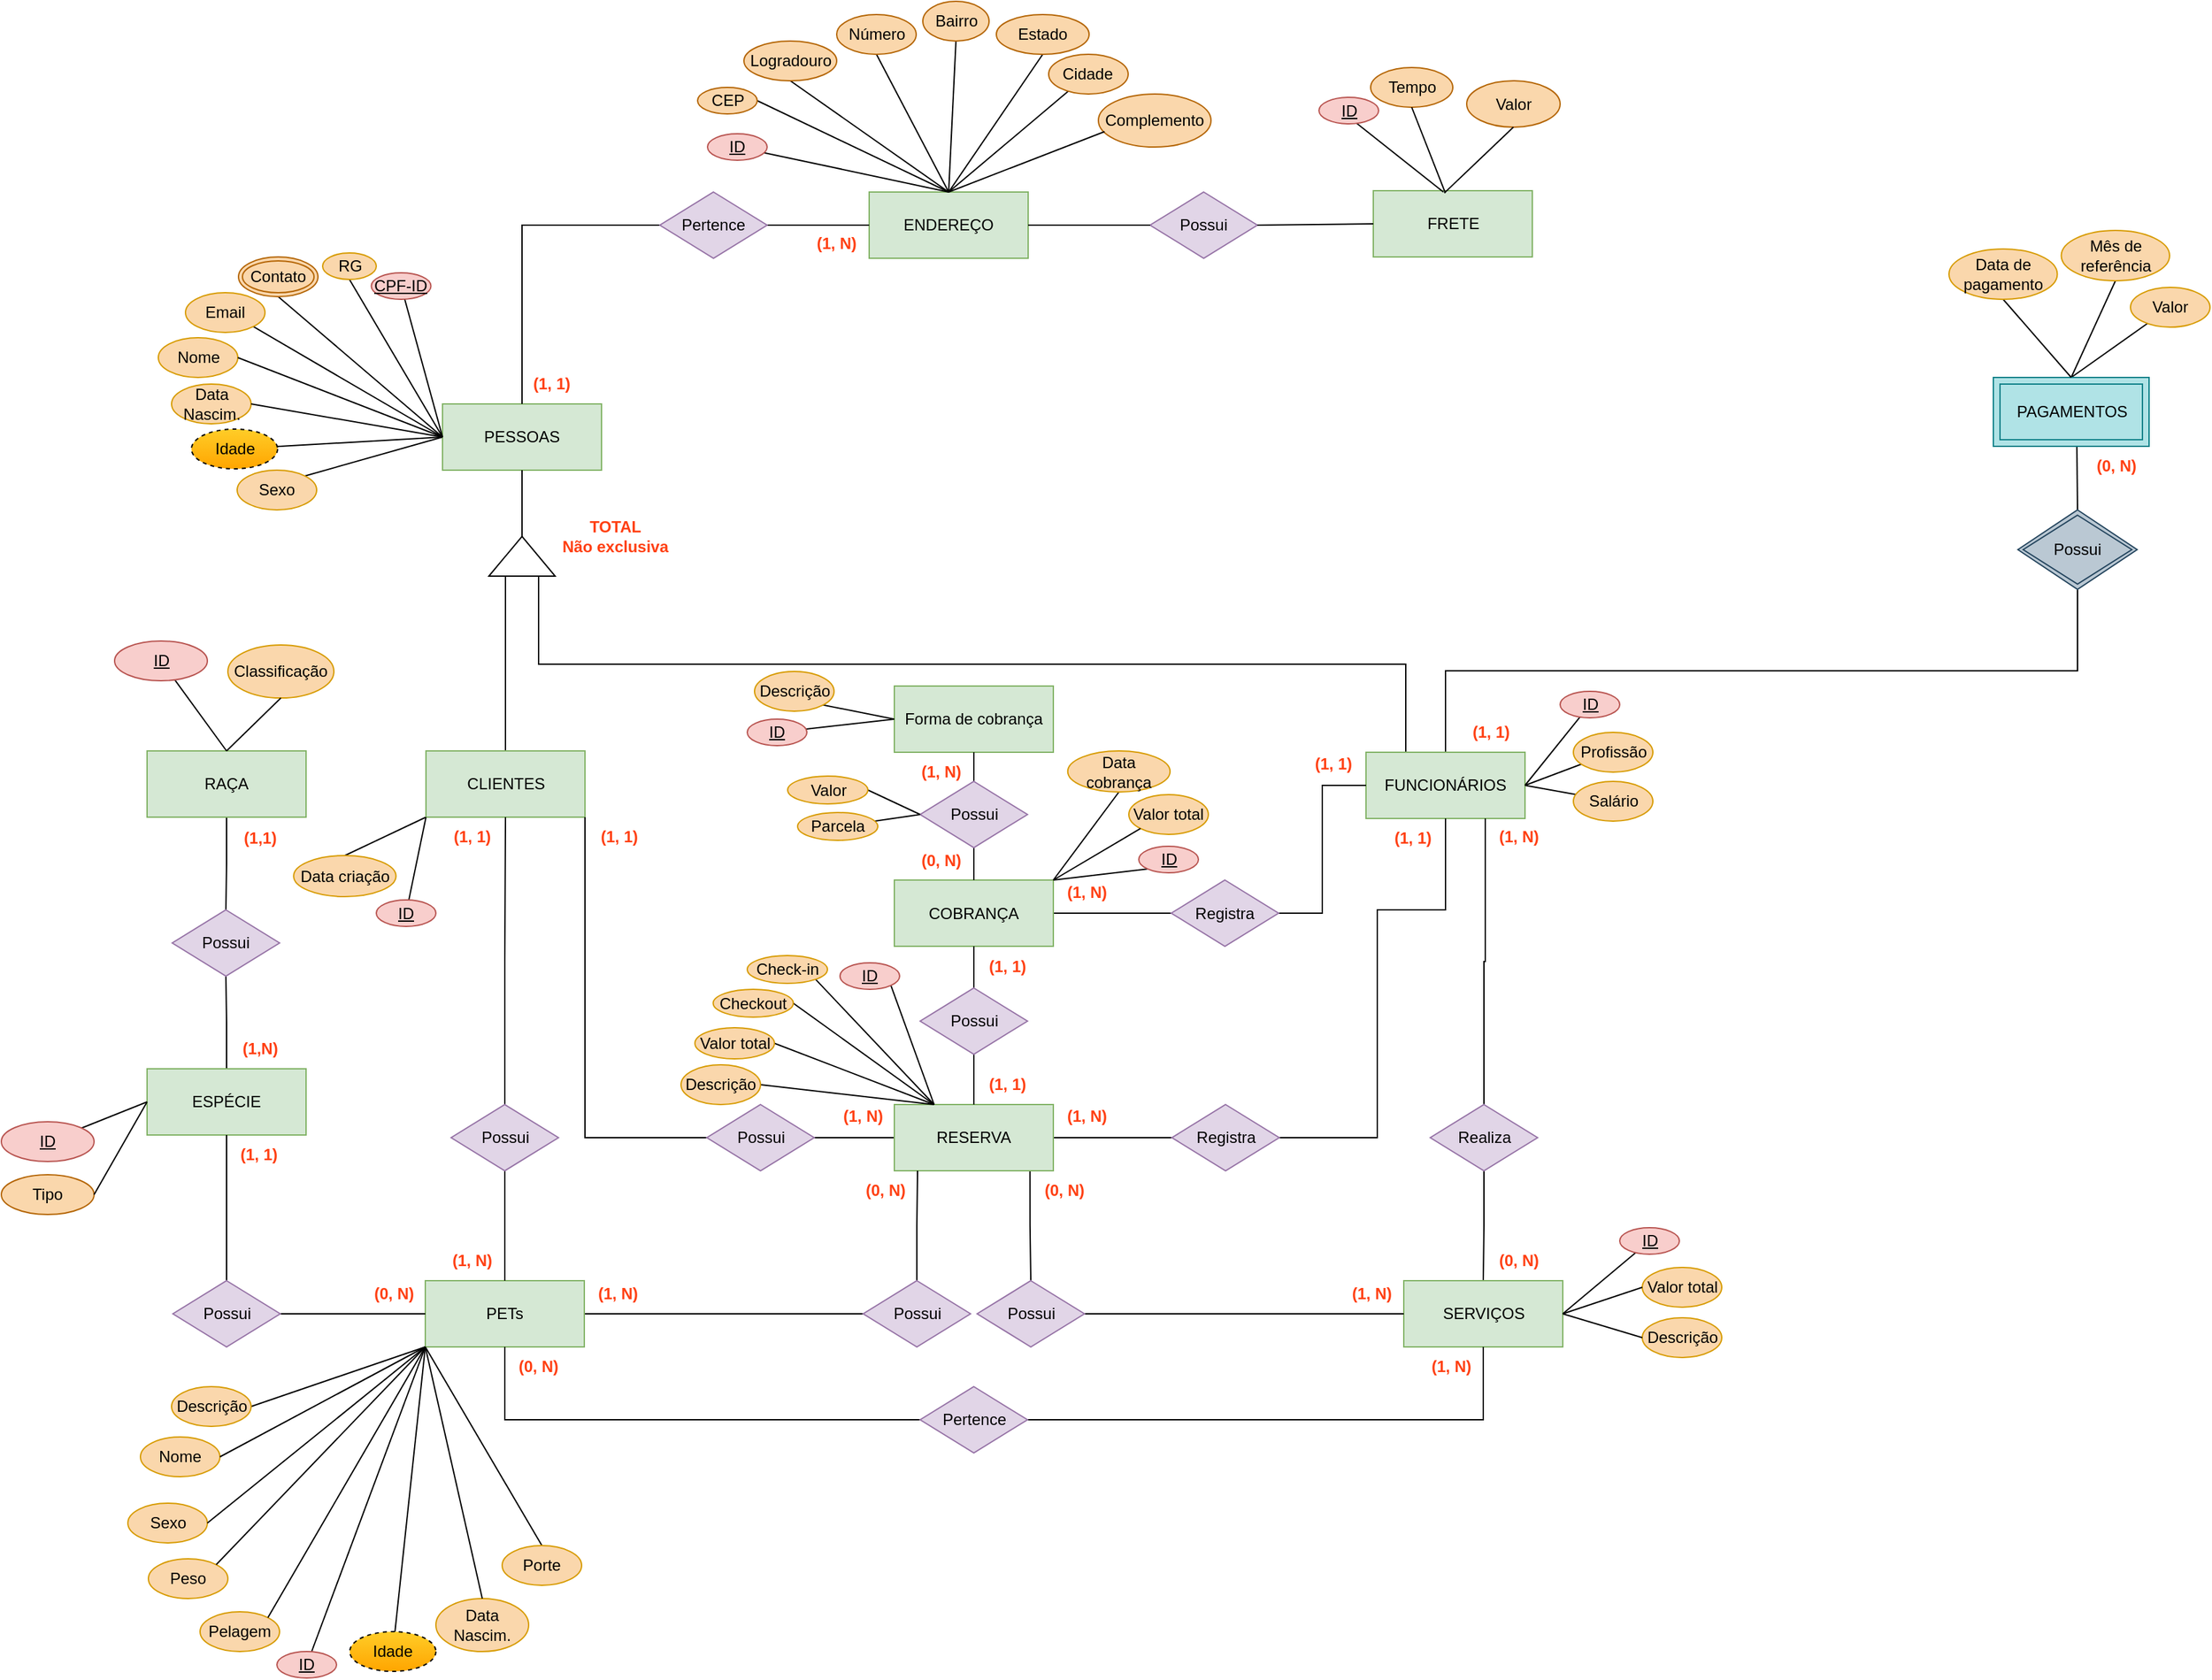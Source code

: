 <mxfile version="21.8.2" type="github">
  <diagram name="Página-1" id="nDr0l4BU3t5uVdgt3nHJ">
    <mxGraphModel dx="573" dy="588" grid="1" gridSize="10" guides="1" tooltips="1" connect="1" arrows="1" fold="1" page="1" pageScale="1" pageWidth="827" pageHeight="1169" math="0" shadow="0">
      <root>
        <mxCell id="0" />
        <mxCell id="1" parent="0" />
        <mxCell id="F8orVIg7lky6S5yIgSGv-25" value="ENDEREÇO" style="rounded=0;whiteSpace=wrap;html=1;fillColor=#d5e8d4;strokeColor=#82b366;" vertex="1" parent="1">
          <mxGeometry x="2035" y="254" width="120" height="50" as="geometry" />
        </mxCell>
        <mxCell id="F8orVIg7lky6S5yIgSGv-26" style="rounded=0;orthogonalLoop=1;jettySize=auto;html=1;exitX=1;exitY=0.5;exitDx=0;exitDy=0;jumpStyle=line;endArrow=none;endFill=0;entryX=0.5;entryY=0;entryDx=0;entryDy=0;" edge="1" parent="1" source="F8orVIg7lky6S5yIgSGv-27" target="F8orVIg7lky6S5yIgSGv-25">
          <mxGeometry relative="1" as="geometry">
            <mxPoint x="1935.499" y="205.607" as="sourcePoint" />
            <mxPoint x="2035.5" y="260" as="targetPoint" />
          </mxGeometry>
        </mxCell>
        <mxCell id="F8orVIg7lky6S5yIgSGv-27" value="CEP" style="ellipse;whiteSpace=wrap;html=1;shadow=0;fillColor=#fad7ac;strokeColor=#b46504;" vertex="1" parent="1">
          <mxGeometry x="1905.5" y="175" width="45" height="20" as="geometry" />
        </mxCell>
        <mxCell id="F8orVIg7lky6S5yIgSGv-28" style="rounded=0;orthogonalLoop=1;jettySize=auto;html=1;exitX=0.5;exitY=1;exitDx=0;exitDy=0;endArrow=none;endFill=0;entryX=0.5;entryY=0;entryDx=0;entryDy=0;" edge="1" parent="1" source="F8orVIg7lky6S5yIgSGv-29" target="F8orVIg7lky6S5yIgSGv-25">
          <mxGeometry relative="1" as="geometry" />
        </mxCell>
        <mxCell id="F8orVIg7lky6S5yIgSGv-29" value="Logradouro" style="ellipse;whiteSpace=wrap;html=1;shadow=0;fillColor=#fad7ac;strokeColor=#b46504;" vertex="1" parent="1">
          <mxGeometry x="1940.5" y="140" width="70" height="30" as="geometry" />
        </mxCell>
        <mxCell id="F8orVIg7lky6S5yIgSGv-30" style="rounded=0;orthogonalLoop=1;jettySize=auto;html=1;exitX=0.5;exitY=1;exitDx=0;exitDy=0;entryX=0.5;entryY=0;entryDx=0;entryDy=0;endArrow=none;endFill=0;" edge="1" parent="1" source="F8orVIg7lky6S5yIgSGv-31" target="F8orVIg7lky6S5yIgSGv-25">
          <mxGeometry relative="1" as="geometry">
            <mxPoint x="2087.121" y="186.393" as="sourcePoint" />
            <mxPoint x="2033.83" y="260" as="targetPoint" />
          </mxGeometry>
        </mxCell>
        <mxCell id="F8orVIg7lky6S5yIgSGv-31" value="Bairro" style="ellipse;whiteSpace=wrap;html=1;shadow=0;fillColor=#fad7ac;strokeColor=#b46504;" vertex="1" parent="1">
          <mxGeometry x="2075.5" y="110" width="50" height="30" as="geometry" />
        </mxCell>
        <mxCell id="F8orVIg7lky6S5yIgSGv-32" style="rounded=0;orthogonalLoop=1;jettySize=auto;html=1;exitX=0.5;exitY=1;exitDx=0;exitDy=0;entryX=0.5;entryY=0;entryDx=0;entryDy=0;endArrow=none;endFill=0;" edge="1" parent="1" source="F8orVIg7lky6S5yIgSGv-33" target="F8orVIg7lky6S5yIgSGv-25">
          <mxGeometry relative="1" as="geometry" />
        </mxCell>
        <mxCell id="F8orVIg7lky6S5yIgSGv-33" value="Número" style="ellipse;whiteSpace=wrap;html=1;shadow=0;fillColor=#fad7ac;strokeColor=#b46504;" vertex="1" parent="1">
          <mxGeometry x="2010.5" y="120" width="60" height="30" as="geometry" />
        </mxCell>
        <mxCell id="F8orVIg7lky6S5yIgSGv-34" value="" style="rounded=0;orthogonalLoop=1;jettySize=auto;html=1;entryX=0.5;entryY=0;entryDx=0;entryDy=0;endArrow=none;endFill=0;" edge="1" parent="1" source="F8orVIg7lky6S5yIgSGv-35" target="F8orVIg7lky6S5yIgSGv-25">
          <mxGeometry relative="1" as="geometry" />
        </mxCell>
        <mxCell id="F8orVIg7lky6S5yIgSGv-35" value="Cidade" style="ellipse;whiteSpace=wrap;html=1;shadow=0;fillColor=#fad7ac;strokeColor=#b46504;" vertex="1" parent="1">
          <mxGeometry x="2170.49" y="150" width="60" height="30" as="geometry" />
        </mxCell>
        <mxCell id="F8orVIg7lky6S5yIgSGv-36" style="rounded=0;orthogonalLoop=1;jettySize=auto;html=1;exitX=0.5;exitY=1;exitDx=0;exitDy=0;entryX=0.5;entryY=0;entryDx=0;entryDy=0;endArrow=none;endFill=0;" edge="1" parent="1" source="F8orVIg7lky6S5yIgSGv-37" target="F8orVIg7lky6S5yIgSGv-25">
          <mxGeometry relative="1" as="geometry">
            <mxPoint x="2137.121" y="196.393" as="sourcePoint" />
            <mxPoint x="2075.5" y="260" as="targetPoint" />
          </mxGeometry>
        </mxCell>
        <mxCell id="F8orVIg7lky6S5yIgSGv-37" value="Estado" style="ellipse;whiteSpace=wrap;html=1;shadow=0;fillColor=#fad7ac;strokeColor=#b46504;" vertex="1" parent="1">
          <mxGeometry x="2131" y="120" width="70" height="30" as="geometry" />
        </mxCell>
        <mxCell id="F8orVIg7lky6S5yIgSGv-38" value="" style="rounded=0;orthogonalLoop=1;jettySize=auto;html=1;endArrow=none;endFill=0;entryX=0.5;entryY=0;entryDx=0;entryDy=0;" edge="1" parent="1" source="F8orVIg7lky6S5yIgSGv-39" target="F8orVIg7lky6S5yIgSGv-25">
          <mxGeometry relative="1" as="geometry" />
        </mxCell>
        <mxCell id="F8orVIg7lky6S5yIgSGv-39" value="ID" style="ellipse;whiteSpace=wrap;html=1;align=center;fontStyle=4;fillColor=#f8cecc;strokeColor=#b85450;" vertex="1" parent="1">
          <mxGeometry x="1913" y="210" width="45" height="20" as="geometry" />
        </mxCell>
        <mxCell id="F8orVIg7lky6S5yIgSGv-40" value="PESSOAS" style="rounded=0;whiteSpace=wrap;html=1;fillColor=#d5e8d4;strokeColor=#82b366;" vertex="1" parent="1">
          <mxGeometry x="1713" y="414" width="120" height="50" as="geometry" />
        </mxCell>
        <mxCell id="F8orVIg7lky6S5yIgSGv-41" value="" style="edgeStyle=orthogonalEdgeStyle;rounded=0;orthogonalLoop=1;jettySize=auto;html=1;endArrow=none;endFill=0;" edge="1" parent="1" source="F8orVIg7lky6S5yIgSGv-42" target="F8orVIg7lky6S5yIgSGv-40">
          <mxGeometry relative="1" as="geometry" />
        </mxCell>
        <mxCell id="F8orVIg7lky6S5yIgSGv-42" value="" style="triangle;whiteSpace=wrap;html=1;rotation=-90;" vertex="1" parent="1">
          <mxGeometry x="1758" y="504" width="30" height="50" as="geometry" />
        </mxCell>
        <mxCell id="F8orVIg7lky6S5yIgSGv-43" value="" style="edgeStyle=orthogonalEdgeStyle;rounded=0;orthogonalLoop=1;jettySize=auto;html=1;endArrow=none;endFill=0;exitX=0;exitY=0.5;exitDx=0;exitDy=0;entryX=0.5;entryY=0;entryDx=0;entryDy=0;" edge="1" parent="1" source="F8orVIg7lky6S5yIgSGv-150" target="F8orVIg7lky6S5yIgSGv-40">
          <mxGeometry relative="1" as="geometry">
            <mxPoint x="1902.5" y="279" as="sourcePoint" />
            <mxPoint x="1810" y="279" as="targetPoint" />
          </mxGeometry>
        </mxCell>
        <mxCell id="F8orVIg7lky6S5yIgSGv-44" value="" style="edgeStyle=orthogonalEdgeStyle;rounded=0;orthogonalLoop=1;jettySize=auto;html=1;endArrow=none;endFill=0;exitX=1;exitY=0.5;exitDx=0;exitDy=0;" edge="1" parent="1" source="F8orVIg7lky6S5yIgSGv-150" target="F8orVIg7lky6S5yIgSGv-25">
          <mxGeometry relative="1" as="geometry">
            <mxPoint x="1952.5" y="279" as="sourcePoint" />
          </mxGeometry>
        </mxCell>
        <mxCell id="F8orVIg7lky6S5yIgSGv-45" value="TOTAL&lt;br&gt;Não exclusiva" style="text;html=1;align=center;verticalAlign=middle;resizable=0;points=[];autosize=1;strokeColor=none;fillColor=none;fontStyle=1;fontColor=#ff4013;" vertex="1" parent="1">
          <mxGeometry x="1793" y="494" width="100" height="40" as="geometry" />
        </mxCell>
        <mxCell id="F8orVIg7lky6S5yIgSGv-46" value="Nome" style="ellipse;whiteSpace=wrap;html=1;fillColor=#FAD7AC;strokeColor=#d79b00;" vertex="1" parent="1">
          <mxGeometry x="1498.5" y="364" width="60" height="30" as="geometry" />
        </mxCell>
        <mxCell id="F8orVIg7lky6S5yIgSGv-47" value="Data Nascim." style="ellipse;whiteSpace=wrap;html=1;fillColor=#FAD7AC;strokeColor=#d79b00;" vertex="1" parent="1">
          <mxGeometry x="1508.5" y="399" width="60" height="30" as="geometry" />
        </mxCell>
        <mxCell id="F8orVIg7lky6S5yIgSGv-49" style="rounded=0;orthogonalLoop=1;jettySize=auto;html=1;entryX=0;entryY=0.5;entryDx=0;entryDy=0;endArrow=none;endFill=0;" edge="1" parent="1" source="F8orVIg7lky6S5yIgSGv-50" target="F8orVIg7lky6S5yIgSGv-40">
          <mxGeometry relative="1" as="geometry" />
        </mxCell>
        <mxCell id="F8orVIg7lky6S5yIgSGv-50" value="CPF-ID" style="ellipse;whiteSpace=wrap;html=1;align=center;fontStyle=4;fillColor=#f8cecc;strokeColor=#b85450;" vertex="1" parent="1">
          <mxGeometry x="1659.25" y="315" width="45" height="20" as="geometry" />
        </mxCell>
        <mxCell id="F8orVIg7lky6S5yIgSGv-51" value="" style="endArrow=none;html=1;rounded=0;entryX=0.5;entryY=1;entryDx=0;entryDy=0;exitX=0;exitY=0.5;exitDx=0;exitDy=0;" edge="1" parent="1" source="F8orVIg7lky6S5yIgSGv-40" target="F8orVIg7lky6S5yIgSGv-59">
          <mxGeometry width="50" height="50" relative="1" as="geometry">
            <mxPoint x="1843" y="504" as="sourcePoint" />
            <mxPoint x="1623" y="354" as="targetPoint" />
          </mxGeometry>
        </mxCell>
        <mxCell id="F8orVIg7lky6S5yIgSGv-52" value="" style="endArrow=none;html=1;rounded=0;exitX=1;exitY=0.5;exitDx=0;exitDy=0;entryX=0;entryY=0.5;entryDx=0;entryDy=0;" edge="1" parent="1" source="F8orVIg7lky6S5yIgSGv-47" target="F8orVIg7lky6S5yIgSGv-40">
          <mxGeometry width="50" height="50" relative="1" as="geometry">
            <mxPoint x="1843" y="504" as="sourcePoint" />
            <mxPoint x="1893" y="454" as="targetPoint" />
          </mxGeometry>
        </mxCell>
        <mxCell id="F8orVIg7lky6S5yIgSGv-53" value="" style="endArrow=none;html=1;rounded=0;exitX=1;exitY=0.5;exitDx=0;exitDy=0;entryX=0;entryY=0.5;entryDx=0;entryDy=0;" edge="1" parent="1" source="F8orVIg7lky6S5yIgSGv-46" target="F8orVIg7lky6S5yIgSGv-40">
          <mxGeometry width="50" height="50" relative="1" as="geometry">
            <mxPoint x="1843" y="504" as="sourcePoint" />
            <mxPoint x="1893" y="454" as="targetPoint" />
          </mxGeometry>
        </mxCell>
        <mxCell id="F8orVIg7lky6S5yIgSGv-55" style="rounded=0;orthogonalLoop=1;jettySize=auto;html=1;exitX=1;exitY=0;exitDx=0;exitDy=0;entryX=0;entryY=0.5;entryDx=0;entryDy=0;endArrow=none;endFill=0;" edge="1" parent="1" source="F8orVIg7lky6S5yIgSGv-56" target="F8orVIg7lky6S5yIgSGv-40">
          <mxGeometry relative="1" as="geometry">
            <mxPoint x="1663" y="444" as="targetPoint" />
          </mxGeometry>
        </mxCell>
        <mxCell id="F8orVIg7lky6S5yIgSGv-56" value="Sexo" style="ellipse;whiteSpace=wrap;html=1;fillColor=#FAD7AC;strokeColor=#d79b00;" vertex="1" parent="1">
          <mxGeometry x="1558" y="464" width="60" height="30" as="geometry" />
        </mxCell>
        <mxCell id="F8orVIg7lky6S5yIgSGv-59" value="Contato" style="ellipse;shape=doubleEllipse;margin=3;whiteSpace=wrap;html=1;align=center;fillColor=#FAD7AC;strokeColor=#B46504;" vertex="1" parent="1">
          <mxGeometry x="1559" y="303" width="60" height="30" as="geometry" />
        </mxCell>
        <mxCell id="F8orVIg7lky6S5yIgSGv-60" value="" style="rounded=0;orthogonalLoop=1;jettySize=auto;html=1;endArrow=none;endFill=0;entryX=0;entryY=0.5;entryDx=0;entryDy=0;" edge="1" parent="1" source="F8orVIg7lky6S5yIgSGv-61" target="F8orVIg7lky6S5yIgSGv-40">
          <mxGeometry relative="1" as="geometry" />
        </mxCell>
        <mxCell id="F8orVIg7lky6S5yIgSGv-61" value="Idade" style="ellipse;whiteSpace=wrap;html=1;align=center;dashed=1;fillColor=#ffcd28;strokeColor=#000000;gradientColor=#ffa500;" vertex="1" parent="1">
          <mxGeometry x="1523.5" y="433" width="65" height="30" as="geometry" />
        </mxCell>
        <mxCell id="F8orVIg7lky6S5yIgSGv-62" style="edgeStyle=orthogonalEdgeStyle;rounded=0;orthogonalLoop=1;jettySize=auto;html=1;exitX=0.5;exitY=0;exitDx=0;exitDy=0;entryX=0;entryY=0.25;entryDx=0;entryDy=0;endArrow=none;endFill=0;" edge="1" parent="1" source="F8orVIg7lky6S5yIgSGv-64" target="F8orVIg7lky6S5yIgSGv-42">
          <mxGeometry relative="1" as="geometry">
            <mxPoint x="1982.5" y="544" as="targetPoint" />
          </mxGeometry>
        </mxCell>
        <mxCell id="F8orVIg7lky6S5yIgSGv-63" style="rounded=0;orthogonalLoop=1;jettySize=auto;html=1;exitX=0;exitY=1;exitDx=0;exitDy=0;entryX=0.5;entryY=0;entryDx=0;entryDy=0;endArrow=none;endFill=0;" edge="1" parent="1" source="F8orVIg7lky6S5yIgSGv-64" target="F8orVIg7lky6S5yIgSGv-203">
          <mxGeometry relative="1" as="geometry" />
        </mxCell>
        <mxCell id="F8orVIg7lky6S5yIgSGv-64" value="CLIENTES" style="rounded=0;whiteSpace=wrap;html=1;fillColor=#d5e8d4;strokeColor=#82b366;" vertex="1" parent="1">
          <mxGeometry x="1700.5" y="676" width="120" height="50" as="geometry" />
        </mxCell>
        <mxCell id="F8orVIg7lky6S5yIgSGv-65" style="edgeStyle=orthogonalEdgeStyle;rounded=0;orthogonalLoop=1;jettySize=auto;html=1;exitX=1;exitY=0.5;exitDx=0;exitDy=0;entryX=0;entryY=0.5;entryDx=0;entryDy=0;endArrow=none;endFill=0;" edge="1" parent="1" source="F8orVIg7lky6S5yIgSGv-67" target="F8orVIg7lky6S5yIgSGv-152">
          <mxGeometry relative="1" as="geometry">
            <mxPoint x="2058" y="1091" as="targetPoint" />
          </mxGeometry>
        </mxCell>
        <mxCell id="F8orVIg7lky6S5yIgSGv-66" style="rounded=0;orthogonalLoop=1;jettySize=auto;html=1;exitX=0;exitY=1;exitDx=0;exitDy=0;entryX=1;entryY=0.5;entryDx=0;entryDy=0;endArrow=none;endFill=0;" edge="1" parent="1" source="F8orVIg7lky6S5yIgSGv-67" target="F8orVIg7lky6S5yIgSGv-217">
          <mxGeometry relative="1" as="geometry" />
        </mxCell>
        <mxCell id="F8orVIg7lky6S5yIgSGv-67" value="PETs" style="rounded=0;whiteSpace=wrap;html=1;fillColor=#d5e8d4;strokeColor=#82b366;" vertex="1" parent="1">
          <mxGeometry x="1700" y="1076" width="120" height="50" as="geometry" />
        </mxCell>
        <mxCell id="F8orVIg7lky6S5yIgSGv-68" value="" style="edgeStyle=orthogonalEdgeStyle;rounded=0;orthogonalLoop=1;jettySize=auto;html=1;endArrow=none;endFill=0;exitX=0.5;exitY=1;exitDx=0;exitDy=0;" edge="1" parent="1" source="F8orVIg7lky6S5yIgSGv-141" target="F8orVIg7lky6S5yIgSGv-67">
          <mxGeometry relative="1" as="geometry">
            <Array as="points" />
            <mxPoint x="1759.75" y="990.5" as="sourcePoint" />
          </mxGeometry>
        </mxCell>
        <mxCell id="F8orVIg7lky6S5yIgSGv-69" value="" style="rounded=0;orthogonalLoop=1;jettySize=auto;html=1;endArrow=none;endFill=0;edgeStyle=orthogonalEdgeStyle;entryX=0.5;entryY=1;entryDx=0;entryDy=0;exitX=0.5;exitY=0;exitDx=0;exitDy=0;" edge="1" parent="1" source="F8orVIg7lky6S5yIgSGv-141" target="F8orVIg7lky6S5yIgSGv-64">
          <mxGeometry relative="1" as="geometry">
            <mxPoint x="1736.75" y="676" as="targetPoint" />
            <mxPoint x="1759.82" y="940.57" as="sourcePoint" />
          </mxGeometry>
        </mxCell>
        <mxCell id="F8orVIg7lky6S5yIgSGv-70" value="" style="edgeStyle=orthogonalEdgeStyle;rounded=0;orthogonalLoop=1;jettySize=auto;html=1;endArrow=none;endFill=0;" edge="1" parent="1" source="F8orVIg7lky6S5yIgSGv-71" target="F8orVIg7lky6S5yIgSGv-76">
          <mxGeometry relative="1" as="geometry" />
        </mxCell>
        <mxCell id="F8orVIg7lky6S5yIgSGv-71" value="RAÇA" style="rounded=0;whiteSpace=wrap;html=1;fillColor=#d5e8d4;strokeColor=#82b366;" vertex="1" parent="1">
          <mxGeometry x="1490" y="676" width="120" height="50" as="geometry" />
        </mxCell>
        <mxCell id="F8orVIg7lky6S5yIgSGv-72" value="" style="edgeStyle=orthogonalEdgeStyle;rounded=0;orthogonalLoop=1;jettySize=auto;html=1;endArrow=none;endFill=0;" edge="1" parent="1" source="F8orVIg7lky6S5yIgSGv-73" target="F8orVIg7lky6S5yIgSGv-76">
          <mxGeometry relative="1" as="geometry" />
        </mxCell>
        <mxCell id="F8orVIg7lky6S5yIgSGv-73" value="ESPÉCIE" style="rounded=0;whiteSpace=wrap;html=1;fillColor=#d5e8d4;strokeColor=#82b366;" vertex="1" parent="1">
          <mxGeometry x="1490" y="916" width="120" height="50" as="geometry" />
        </mxCell>
        <mxCell id="F8orVIg7lky6S5yIgSGv-74" value="" style="edgeStyle=orthogonalEdgeStyle;rounded=0;orthogonalLoop=1;jettySize=auto;html=1;endArrow=none;endFill=0;exitX=1;exitY=0.5;exitDx=0;exitDy=0;entryX=0;entryY=0.5;entryDx=0;entryDy=0;" edge="1" parent="1" source="F8orVIg7lky6S5yIgSGv-140" target="F8orVIg7lky6S5yIgSGv-67">
          <mxGeometry relative="1" as="geometry">
            <mxPoint x="1575" y="1181" as="sourcePoint" />
          </mxGeometry>
        </mxCell>
        <mxCell id="F8orVIg7lky6S5yIgSGv-75" value="" style="edgeStyle=orthogonalEdgeStyle;rounded=0;orthogonalLoop=1;jettySize=auto;html=1;endArrow=none;endFill=0;exitX=0.5;exitY=0;exitDx=0;exitDy=0;" edge="1" parent="1" source="F8orVIg7lky6S5yIgSGv-140" target="F8orVIg7lky6S5yIgSGv-73">
          <mxGeometry relative="1" as="geometry">
            <mxPoint x="1550" y="1156" as="sourcePoint" />
          </mxGeometry>
        </mxCell>
        <mxCell id="F8orVIg7lky6S5yIgSGv-76" value="Possui" style="rhombus;whiteSpace=wrap;html=1;fillColor=#e1d5e7;strokeColor=#9673a6;" vertex="1" parent="1">
          <mxGeometry x="1509" y="796" width="81" height="50" as="geometry" />
        </mxCell>
        <mxCell id="F8orVIg7lky6S5yIgSGv-77" value="" style="rounded=0;orthogonalLoop=1;jettySize=auto;html=1;endArrow=none;endFill=0;entryX=0.5;entryY=0;entryDx=0;entryDy=0;" edge="1" parent="1" source="F8orVIg7lky6S5yIgSGv-78" target="F8orVIg7lky6S5yIgSGv-71">
          <mxGeometry relative="1" as="geometry" />
        </mxCell>
        <mxCell id="F8orVIg7lky6S5yIgSGv-78" value="&lt;u&gt;ID&lt;/u&gt;" style="ellipse;whiteSpace=wrap;html=1;shadow=0;fillColor=#f8cecc;strokeColor=#b85450;" vertex="1" parent="1">
          <mxGeometry x="1465.5" y="593" width="70" height="30" as="geometry" />
        </mxCell>
        <mxCell id="F8orVIg7lky6S5yIgSGv-79" value="" style="rounded=0;orthogonalLoop=1;jettySize=auto;html=1;endArrow=none;endFill=0;entryX=0;entryY=0.5;entryDx=0;entryDy=0;" edge="1" parent="1" source="F8orVIg7lky6S5yIgSGv-80" target="F8orVIg7lky6S5yIgSGv-73">
          <mxGeometry relative="1" as="geometry" />
        </mxCell>
        <mxCell id="F8orVIg7lky6S5yIgSGv-80" value="&lt;u&gt;ID&lt;/u&gt;" style="ellipse;whiteSpace=wrap;html=1;shadow=0;fillColor=#f8cecc;strokeColor=#b85450;" vertex="1" parent="1">
          <mxGeometry x="1380" y="956" width="70" height="30" as="geometry" />
        </mxCell>
        <mxCell id="F8orVIg7lky6S5yIgSGv-81" value="" style="rounded=0;orthogonalLoop=1;jettySize=auto;html=1;endArrow=none;endFill=0;entryX=0;entryY=1;entryDx=0;entryDy=0;" edge="1" parent="1" source="F8orVIg7lky6S5yIgSGv-82" target="F8orVIg7lky6S5yIgSGv-67">
          <mxGeometry relative="1" as="geometry" />
        </mxCell>
        <mxCell id="F8orVIg7lky6S5yIgSGv-82" value="&lt;u&gt;ID&lt;/u&gt;" style="ellipse;whiteSpace=wrap;html=1;shadow=0;fillColor=#f8cecc;strokeColor=#b85450;" vertex="1" parent="1">
          <mxGeometry x="1588" y="1356" width="45" height="20" as="geometry" />
        </mxCell>
        <mxCell id="F8orVIg7lky6S5yIgSGv-83" style="rounded=0;orthogonalLoop=1;jettySize=auto;html=1;entryX=0;entryY=1;entryDx=0;entryDy=0;endArrow=none;endFill=0;" edge="1" parent="1" source="F8orVIg7lky6S5yIgSGv-84" target="F8orVIg7lky6S5yIgSGv-64">
          <mxGeometry relative="1" as="geometry" />
        </mxCell>
        <mxCell id="F8orVIg7lky6S5yIgSGv-84" value="ID" style="ellipse;whiteSpace=wrap;html=1;align=center;fontStyle=4;fillColor=#f8cecc;strokeColor=#b85450;" vertex="1" parent="1">
          <mxGeometry x="1663" y="788.5" width="45" height="20" as="geometry" />
        </mxCell>
        <mxCell id="F8orVIg7lky6S5yIgSGv-85" value="Data Nascim." style="ellipse;whiteSpace=wrap;html=1;fillColor=#FAD7AC;strokeColor=#d79b00;" vertex="1" parent="1">
          <mxGeometry x="1708" y="1316" width="70" height="40" as="geometry" />
        </mxCell>
        <mxCell id="F8orVIg7lky6S5yIgSGv-86" value="Nome" style="ellipse;whiteSpace=wrap;html=1;fillColor=#FAD7AC;strokeColor=#d79b00;" vertex="1" parent="1">
          <mxGeometry x="1485" y="1194" width="60" height="30" as="geometry" />
        </mxCell>
        <mxCell id="F8orVIg7lky6S5yIgSGv-87" value="" style="endArrow=none;html=1;rounded=0;exitX=0.5;exitY=0;exitDx=0;exitDy=0;entryX=0;entryY=1;entryDx=0;entryDy=0;" edge="1" parent="1" source="F8orVIg7lky6S5yIgSGv-85" target="F8orVIg7lky6S5yIgSGv-67">
          <mxGeometry width="50" height="50" relative="1" as="geometry">
            <mxPoint x="1854.5" y="1261" as="sourcePoint" />
            <mxPoint x="1785" y="1206" as="targetPoint" />
          </mxGeometry>
        </mxCell>
        <mxCell id="F8orVIg7lky6S5yIgSGv-88" value="" style="endArrow=none;html=1;rounded=0;exitX=1;exitY=0.5;exitDx=0;exitDy=0;entryX=0;entryY=1;entryDx=0;entryDy=0;" edge="1" parent="1" source="F8orVIg7lky6S5yIgSGv-86" target="F8orVIg7lky6S5yIgSGv-67">
          <mxGeometry width="50" height="50" relative="1" as="geometry">
            <mxPoint x="1854.5" y="1261" as="sourcePoint" />
            <mxPoint x="1724.5" y="1221" as="targetPoint" />
          </mxGeometry>
        </mxCell>
        <mxCell id="F8orVIg7lky6S5yIgSGv-89" value="Sexo" style="ellipse;whiteSpace=wrap;html=1;fillColor=#FAD7AC;strokeColor=#d79b00;" vertex="1" parent="1">
          <mxGeometry x="1475.5" y="1244" width="60" height="30" as="geometry" />
        </mxCell>
        <mxCell id="F8orVIg7lky6S5yIgSGv-90" value="Peso" style="ellipse;whiteSpace=wrap;html=1;fillColor=#FAD7AC;strokeColor=#d79b00;" vertex="1" parent="1">
          <mxGeometry x="1491" y="1286" width="60" height="30" as="geometry" />
        </mxCell>
        <mxCell id="F8orVIg7lky6S5yIgSGv-91" value="Pelagem" style="ellipse;whiteSpace=wrap;html=1;fillColor=#FAD7AC;strokeColor=#d79b00;" vertex="1" parent="1">
          <mxGeometry x="1530" y="1326" width="60" height="30" as="geometry" />
        </mxCell>
        <mxCell id="F8orVIg7lky6S5yIgSGv-92" value="" style="endArrow=none;html=1;rounded=0;exitX=1;exitY=0.5;exitDx=0;exitDy=0;entryX=0;entryY=1;entryDx=0;entryDy=0;" edge="1" parent="1" source="F8orVIg7lky6S5yIgSGv-89" target="F8orVIg7lky6S5yIgSGv-67">
          <mxGeometry width="50" height="50" relative="1" as="geometry">
            <mxPoint x="1634.5" y="1266" as="sourcePoint" />
            <mxPoint x="1684.5" y="1216" as="targetPoint" />
          </mxGeometry>
        </mxCell>
        <mxCell id="F8orVIg7lky6S5yIgSGv-93" value="" style="endArrow=none;html=1;rounded=0;entryX=0;entryY=1;entryDx=0;entryDy=0;exitX=1;exitY=0;exitDx=0;exitDy=0;" edge="1" parent="1" source="F8orVIg7lky6S5yIgSGv-90" target="F8orVIg7lky6S5yIgSGv-67">
          <mxGeometry width="50" height="50" relative="1" as="geometry">
            <mxPoint x="1634.5" y="1266" as="sourcePoint" />
            <mxPoint x="1684.5" y="1216" as="targetPoint" />
          </mxGeometry>
        </mxCell>
        <mxCell id="F8orVIg7lky6S5yIgSGv-94" value="" style="endArrow=none;html=1;rounded=0;entryX=0;entryY=1;entryDx=0;entryDy=0;exitX=1;exitY=0;exitDx=0;exitDy=0;" edge="1" parent="1" source="F8orVIg7lky6S5yIgSGv-91" target="F8orVIg7lky6S5yIgSGv-67">
          <mxGeometry width="50" height="50" relative="1" as="geometry">
            <mxPoint x="1634.5" y="1266" as="sourcePoint" />
            <mxPoint x="1684.5" y="1216" as="targetPoint" />
          </mxGeometry>
        </mxCell>
        <mxCell id="F8orVIg7lky6S5yIgSGv-95" value="Tipo" style="ellipse;whiteSpace=wrap;html=1;shadow=0;fillColor=#fad7ac;strokeColor=#b46504;" vertex="1" parent="1">
          <mxGeometry x="1380" y="996" width="70" height="30" as="geometry" />
        </mxCell>
        <mxCell id="F8orVIg7lky6S5yIgSGv-96" value="" style="endArrow=none;html=1;rounded=0;entryX=0;entryY=0.5;entryDx=0;entryDy=0;exitX=1;exitY=0.5;exitDx=0;exitDy=0;" edge="1" parent="1" source="F8orVIg7lky6S5yIgSGv-95" target="F8orVIg7lky6S5yIgSGv-73">
          <mxGeometry width="50" height="50" relative="1" as="geometry">
            <mxPoint x="1165" y="666" as="sourcePoint" />
            <mxPoint x="1215" y="616" as="targetPoint" />
          </mxGeometry>
        </mxCell>
        <mxCell id="F8orVIg7lky6S5yIgSGv-97" value="Classificação" style="ellipse;whiteSpace=wrap;html=1;fillColor=#FAD7AC;strokeColor=#d79b00;" vertex="1" parent="1">
          <mxGeometry x="1551" y="596" width="80" height="40" as="geometry" />
        </mxCell>
        <mxCell id="F8orVIg7lky6S5yIgSGv-98" value="" style="endArrow=none;html=1;rounded=0;entryX=0.5;entryY=1;entryDx=0;entryDy=0;exitX=0.5;exitY=0;exitDx=0;exitDy=0;" edge="1" parent="1" source="F8orVIg7lky6S5yIgSGv-71" target="F8orVIg7lky6S5yIgSGv-97">
          <mxGeometry width="50" height="50" relative="1" as="geometry">
            <mxPoint x="1395" y="620" as="sourcePoint" />
            <mxPoint x="1235" y="530" as="targetPoint" />
          </mxGeometry>
        </mxCell>
        <mxCell id="F8orVIg7lky6S5yIgSGv-99" value="" style="rounded=0;orthogonalLoop=1;jettySize=auto;html=1;endArrow=none;endFill=0;entryX=0;entryY=1;entryDx=0;entryDy=0;" edge="1" parent="1" source="F8orVIg7lky6S5yIgSGv-100" target="F8orVIg7lky6S5yIgSGv-67">
          <mxGeometry relative="1" as="geometry">
            <mxPoint x="1792" y="1216" as="targetPoint" />
          </mxGeometry>
        </mxCell>
        <mxCell id="F8orVIg7lky6S5yIgSGv-100" value="Idade" style="ellipse;whiteSpace=wrap;html=1;align=center;dashed=1;fillColor=#ffcd28;strokeColor=#000000;gradientColor=#ffa500;" vertex="1" parent="1">
          <mxGeometry x="1643" y="1341" width="65" height="30" as="geometry" />
        </mxCell>
        <mxCell id="F8orVIg7lky6S5yIgSGv-101" style="rounded=0;orthogonalLoop=1;jettySize=auto;html=1;exitX=0.5;exitY=0;exitDx=0;exitDy=0;endArrow=none;endFill=0;entryX=0;entryY=1;entryDx=0;entryDy=0;" edge="1" parent="1" source="F8orVIg7lky6S5yIgSGv-102" target="F8orVIg7lky6S5yIgSGv-67">
          <mxGeometry relative="1" as="geometry">
            <mxPoint x="1792" y="1206" as="targetPoint" />
          </mxGeometry>
        </mxCell>
        <mxCell id="F8orVIg7lky6S5yIgSGv-102" value="Porte" style="ellipse;whiteSpace=wrap;html=1;fillColor=#FAD7AC;strokeColor=#d79b00;" vertex="1" parent="1">
          <mxGeometry x="1758" y="1276" width="60" height="30" as="geometry" />
        </mxCell>
        <mxCell id="F8orVIg7lky6S5yIgSGv-103" value="&lt;font color=&quot;#ff4013&quot;&gt;(1,1)&lt;/font&gt;" style="text;html=1;align=center;verticalAlign=middle;resizable=0;points=[];autosize=1;strokeColor=none;fillColor=none;fontStyle=1" vertex="1" parent="1">
          <mxGeometry x="1550" y="727" width="50" height="30" as="geometry" />
        </mxCell>
        <mxCell id="F8orVIg7lky6S5yIgSGv-104" value="&lt;font color=&quot;#ff4013&quot;&gt;(1,N)&lt;/font&gt;" style="text;html=1;align=center;verticalAlign=middle;resizable=0;points=[];autosize=1;strokeColor=none;fillColor=none;fontStyle=1" vertex="1" parent="1">
          <mxGeometry x="1550" y="886" width="50" height="30" as="geometry" />
        </mxCell>
        <mxCell id="F8orVIg7lky6S5yIgSGv-105" style="edgeStyle=orthogonalEdgeStyle;rounded=0;orthogonalLoop=1;jettySize=auto;html=1;exitX=1;exitY=0.5;exitDx=0;exitDy=0;entryX=0;entryY=0.5;entryDx=0;entryDy=0;endArrow=none;endFill=0;" edge="1" parent="1" source="F8orVIg7lky6S5yIgSGv-106" target="F8orVIg7lky6S5yIgSGv-146">
          <mxGeometry relative="1" as="geometry">
            <mxPoint x="2268.5" y="798.5" as="targetPoint" />
          </mxGeometry>
        </mxCell>
        <mxCell id="F8orVIg7lky6S5yIgSGv-106" value="COBRANÇA" style="rounded=0;whiteSpace=wrap;html=1;fillColor=#d5e8d4;strokeColor=#82b366;" vertex="1" parent="1">
          <mxGeometry x="2054" y="773.5" width="120" height="50" as="geometry" />
        </mxCell>
        <mxCell id="F8orVIg7lky6S5yIgSGv-107" style="edgeStyle=orthogonalEdgeStyle;rounded=0;orthogonalLoop=1;jettySize=auto;html=1;exitX=0.25;exitY=0;exitDx=0;exitDy=0;entryX=0;entryY=0.75;entryDx=0;entryDy=0;endArrow=none;endFill=0;" edge="1" parent="1" source="F8orVIg7lky6S5yIgSGv-109" target="F8orVIg7lky6S5yIgSGv-42">
          <mxGeometry relative="1" as="geometry" />
        </mxCell>
        <mxCell id="F8orVIg7lky6S5yIgSGv-108" style="edgeStyle=orthogonalEdgeStyle;rounded=0;orthogonalLoop=1;jettySize=auto;html=1;exitX=0.5;exitY=0;exitDx=0;exitDy=0;endArrow=none;endFill=0;entryX=0.5;entryY=1;entryDx=0;entryDy=0;" edge="1" parent="1" source="F8orVIg7lky6S5yIgSGv-109" target="F8orVIg7lky6S5yIgSGv-195">
          <mxGeometry relative="1" as="geometry">
            <mxPoint x="2470.5" y="566" as="targetPoint" />
          </mxGeometry>
        </mxCell>
        <mxCell id="F8orVIg7lky6S5yIgSGv-109" value="FUNCIONÁRIOS" style="rounded=0;whiteSpace=wrap;html=1;fillColor=#d5e8d4;strokeColor=#82b366;" vertex="1" parent="1">
          <mxGeometry x="2410" y="677" width="120" height="50" as="geometry" />
        </mxCell>
        <mxCell id="F8orVIg7lky6S5yIgSGv-110" value="" style="rounded=0;orthogonalLoop=1;jettySize=auto;html=1;endArrow=none;endFill=0;entryX=1;entryY=0.5;entryDx=0;entryDy=0;" edge="1" parent="1" source="F8orVIg7lky6S5yIgSGv-111" target="F8orVIg7lky6S5yIgSGv-109">
          <mxGeometry relative="1" as="geometry">
            <mxPoint x="2508.5" y="706" as="targetPoint" />
          </mxGeometry>
        </mxCell>
        <mxCell id="F8orVIg7lky6S5yIgSGv-111" value="ID" style="ellipse;whiteSpace=wrap;html=1;align=center;fontStyle=4;fillColor=#f8cecc;strokeColor=#b85450;" vertex="1" parent="1">
          <mxGeometry x="2556.5" y="631" width="45" height="20" as="geometry" />
        </mxCell>
        <mxCell id="F8orVIg7lky6S5yIgSGv-112" style="rounded=0;orthogonalLoop=1;jettySize=auto;html=1;exitX=0;exitY=1;exitDx=0;exitDy=0;entryX=1;entryY=0;entryDx=0;entryDy=0;endArrow=none;endFill=0;" edge="1" parent="1" source="F8orVIg7lky6S5yIgSGv-113" target="F8orVIg7lky6S5yIgSGv-106">
          <mxGeometry relative="1" as="geometry" />
        </mxCell>
        <mxCell id="F8orVIg7lky6S5yIgSGv-113" value="ID" style="ellipse;whiteSpace=wrap;html=1;align=center;fontStyle=4;fillColor=#f8cecc;strokeColor=#b85450;" vertex="1" parent="1">
          <mxGeometry x="2238.5" y="748" width="45" height="20" as="geometry" />
        </mxCell>
        <mxCell id="F8orVIg7lky6S5yIgSGv-114" value="" style="rounded=0;orthogonalLoop=1;jettySize=auto;html=1;endArrow=none;endFill=0;entryX=1;entryY=0.5;entryDx=0;entryDy=0;" edge="1" parent="1" source="F8orVIg7lky6S5yIgSGv-115" target="F8orVIg7lky6S5yIgSGv-109">
          <mxGeometry relative="1" as="geometry">
            <mxPoint x="2508.5" y="706" as="targetPoint" />
          </mxGeometry>
        </mxCell>
        <mxCell id="F8orVIg7lky6S5yIgSGv-115" value="Profissão" style="ellipse;whiteSpace=wrap;html=1;fillColor=#FAD7AC;strokeColor=#d79b00;" vertex="1" parent="1">
          <mxGeometry x="2566.5" y="662" width="60" height="30" as="geometry" />
        </mxCell>
        <mxCell id="F8orVIg7lky6S5yIgSGv-116" value="" style="endArrow=none;html=1;rounded=0;exitX=0.5;exitY=1;exitDx=0;exitDy=0;entryX=0.5;entryY=0;entryDx=0;entryDy=0;" edge="1" parent="1" source="F8orVIg7lky6S5yIgSGv-145" target="F8orVIg7lky6S5yIgSGv-106">
          <mxGeometry width="50" height="50" relative="1" as="geometry">
            <mxPoint x="2114" y="756" as="sourcePoint" />
            <mxPoint x="2733.5" y="1266.5" as="targetPoint" />
          </mxGeometry>
        </mxCell>
        <mxCell id="F8orVIg7lky6S5yIgSGv-117" value="Forma de cobrança" style="rounded=0;whiteSpace=wrap;html=1;fillColor=#d5e8d4;strokeColor=#82b366;" vertex="1" parent="1">
          <mxGeometry x="2054" y="627" width="120" height="50" as="geometry" />
        </mxCell>
        <mxCell id="F8orVIg7lky6S5yIgSGv-118" value="" style="endArrow=none;html=1;rounded=0;entryX=0.5;entryY=0;entryDx=0;entryDy=0;exitX=0.5;exitY=1;exitDx=0;exitDy=0;" edge="1" parent="1" source="F8orVIg7lky6S5yIgSGv-117" target="F8orVIg7lky6S5yIgSGv-145">
          <mxGeometry width="50" height="50" relative="1" as="geometry">
            <mxPoint x="1900.5" y="767" as="sourcePoint" />
            <mxPoint x="2114" y="706" as="targetPoint" />
          </mxGeometry>
        </mxCell>
        <mxCell id="F8orVIg7lky6S5yIgSGv-119" style="edgeStyle=orthogonalEdgeStyle;rounded=0;orthogonalLoop=1;jettySize=auto;html=1;exitX=0;exitY=0.5;exitDx=0;exitDy=0;entryX=1;entryY=0.5;entryDx=0;entryDy=0;endArrow=none;endFill=0;" edge="1" parent="1" source="F8orVIg7lky6S5yIgSGv-148" target="F8orVIg7lky6S5yIgSGv-123">
          <mxGeometry relative="1" as="geometry">
            <mxPoint x="2278.5" y="968" as="sourcePoint" />
          </mxGeometry>
        </mxCell>
        <mxCell id="F8orVIg7lky6S5yIgSGv-120" style="edgeStyle=orthogonalEdgeStyle;rounded=0;orthogonalLoop=1;jettySize=auto;html=1;exitX=1;exitY=0.5;exitDx=0;exitDy=0;entryX=0;entryY=0.5;entryDx=0;entryDy=0;endArrow=none;endFill=0;" edge="1" parent="1" source="F8orVIg7lky6S5yIgSGv-146" target="F8orVIg7lky6S5yIgSGv-109">
          <mxGeometry relative="1" as="geometry">
            <mxPoint x="2318.5" y="798.5" as="sourcePoint" />
            <mxPoint x="2380.5" y="874" as="targetPoint" />
          </mxGeometry>
        </mxCell>
        <mxCell id="F8orVIg7lky6S5yIgSGv-121" style="edgeStyle=orthogonalEdgeStyle;rounded=0;orthogonalLoop=1;jettySize=auto;html=1;exitX=0;exitY=0.5;exitDx=0;exitDy=0;entryX=1;entryY=0.5;entryDx=0;entryDy=0;endArrow=none;endFill=0;" edge="1" parent="1" source="F8orVIg7lky6S5yIgSGv-123" target="F8orVIg7lky6S5yIgSGv-142">
          <mxGeometry relative="1" as="geometry">
            <mxPoint x="1975.5" y="968" as="targetPoint" />
          </mxGeometry>
        </mxCell>
        <mxCell id="F8orVIg7lky6S5yIgSGv-122" style="edgeStyle=orthogonalEdgeStyle;rounded=0;orthogonalLoop=1;jettySize=auto;html=1;exitX=0.853;exitY=1;exitDx=0;exitDy=0;entryX=0.5;entryY=0;entryDx=0;entryDy=0;endArrow=none;endFill=0;exitPerimeter=0;" edge="1" parent="1" source="F8orVIg7lky6S5yIgSGv-123" target="F8orVIg7lky6S5yIgSGv-153">
          <mxGeometry relative="1" as="geometry">
            <mxPoint x="2144" y="1063" as="targetPoint" />
          </mxGeometry>
        </mxCell>
        <mxCell id="F8orVIg7lky6S5yIgSGv-123" value="RESERVA" style="rounded=0;whiteSpace=wrap;html=1;fillColor=#d5e8d4;strokeColor=#82b366;" vertex="1" parent="1">
          <mxGeometry x="2054" y="943" width="120" height="50" as="geometry" />
        </mxCell>
        <mxCell id="F8orVIg7lky6S5yIgSGv-124" style="edgeStyle=orthogonalEdgeStyle;rounded=0;orthogonalLoop=1;jettySize=auto;html=1;exitX=0;exitY=0.5;exitDx=0;exitDy=0;entryX=1;entryY=1;entryDx=0;entryDy=0;endArrow=none;endFill=0;" edge="1" parent="1" source="F8orVIg7lky6S5yIgSGv-142" target="F8orVIg7lky6S5yIgSGv-64">
          <mxGeometry relative="1" as="geometry">
            <mxPoint x="1925.5" y="968" as="sourcePoint" />
          </mxGeometry>
        </mxCell>
        <mxCell id="F8orVIg7lky6S5yIgSGv-125" style="edgeStyle=orthogonalEdgeStyle;rounded=0;orthogonalLoop=1;jettySize=auto;html=1;entryX=0.5;entryY=0;entryDx=0;entryDy=0;endArrow=none;endFill=0;exitX=0.5;exitY=1;exitDx=0;exitDy=0;" edge="1" parent="1" source="F8orVIg7lky6S5yIgSGv-149" target="F8orVIg7lky6S5yIgSGv-126">
          <mxGeometry relative="1" as="geometry">
            <mxPoint x="2468.5" y="991" as="sourcePoint" />
          </mxGeometry>
        </mxCell>
        <mxCell id="F8orVIg7lky6S5yIgSGv-126" value="SERVIÇOS" style="rounded=0;whiteSpace=wrap;html=1;fillColor=#d5e8d4;strokeColor=#82b366;" vertex="1" parent="1">
          <mxGeometry x="2438.5" y="1076" width="120" height="50" as="geometry" />
        </mxCell>
        <mxCell id="F8orVIg7lky6S5yIgSGv-127" value="" style="rounded=0;orthogonalLoop=1;jettySize=auto;html=1;endArrow=none;endFill=0;entryX=1;entryY=0.5;entryDx=0;entryDy=0;" edge="1" parent="1" source="F8orVIg7lky6S5yIgSGv-128" target="F8orVIg7lky6S5yIgSGv-126">
          <mxGeometry relative="1" as="geometry" />
        </mxCell>
        <mxCell id="F8orVIg7lky6S5yIgSGv-128" value="ID" style="ellipse;whiteSpace=wrap;html=1;align=center;fontStyle=4;fillColor=#f8cecc;strokeColor=#b85450;" vertex="1" parent="1">
          <mxGeometry x="2601.5" y="1036" width="45" height="20" as="geometry" />
        </mxCell>
        <mxCell id="F8orVIg7lky6S5yIgSGv-129" value="" style="edgeStyle=orthogonalEdgeStyle;rounded=0;orthogonalLoop=1;jettySize=auto;html=1;endArrow=none;endFill=0;entryX=0.75;entryY=1;entryDx=0;entryDy=0;exitX=0.5;exitY=0;exitDx=0;exitDy=0;" edge="1" parent="1" source="F8orVIg7lky6S5yIgSGv-149" target="F8orVIg7lky6S5yIgSGv-109">
          <mxGeometry relative="1" as="geometry">
            <mxPoint x="2471.5" y="940.5" as="sourcePoint" />
            <mxPoint x="2440.5" y="924" as="targetPoint" />
          </mxGeometry>
        </mxCell>
        <mxCell id="F8orVIg7lky6S5yIgSGv-130" style="edgeStyle=orthogonalEdgeStyle;rounded=0;orthogonalLoop=1;jettySize=auto;html=1;exitX=1;exitY=0.5;exitDx=0;exitDy=0;entryX=0.5;entryY=1;entryDx=0;entryDy=0;endArrow=none;endFill=0;" edge="1" parent="1" source="F8orVIg7lky6S5yIgSGv-151" target="F8orVIg7lky6S5yIgSGv-126">
          <mxGeometry relative="1" as="geometry">
            <mxPoint x="2139" y="1181" as="sourcePoint" />
          </mxGeometry>
        </mxCell>
        <mxCell id="F8orVIg7lky6S5yIgSGv-131" style="edgeStyle=orthogonalEdgeStyle;rounded=0;orthogonalLoop=1;jettySize=auto;html=1;exitX=0;exitY=0.5;exitDx=0;exitDy=0;entryX=0.5;entryY=1;entryDx=0;entryDy=0;endArrow=none;endFill=0;" edge="1" parent="1" source="F8orVIg7lky6S5yIgSGv-151" target="F8orVIg7lky6S5yIgSGv-67">
          <mxGeometry relative="1" as="geometry">
            <mxPoint x="2089" y="1181" as="sourcePoint" />
          </mxGeometry>
        </mxCell>
        <mxCell id="F8orVIg7lky6S5yIgSGv-132" style="rounded=0;orthogonalLoop=1;jettySize=auto;html=1;exitX=0.5;exitY=1;exitDx=0;exitDy=0;endArrow=none;endFill=0;entryX=0.5;entryY=0;entryDx=0;entryDy=0;" edge="1" parent="1" source="F8orVIg7lky6S5yIgSGv-157" target="F8orVIg7lky6S5yIgSGv-156">
          <mxGeometry relative="1" as="geometry">
            <mxPoint x="3042.75" y="381" as="sourcePoint" />
            <mxPoint x="3006.5" y="406.5" as="targetPoint" />
          </mxGeometry>
        </mxCell>
        <mxCell id="F8orVIg7lky6S5yIgSGv-133" value="" style="rounded=0;orthogonalLoop=1;jettySize=auto;html=1;endArrow=none;endFill=0;entryX=0.5;entryY=0;entryDx=0;entryDy=0;" edge="1" parent="1" source="F8orVIg7lky6S5yIgSGv-134" target="F8orVIg7lky6S5yIgSGv-156">
          <mxGeometry relative="1" as="geometry">
            <mxPoint x="3006.5" y="421.021" as="targetPoint" />
          </mxGeometry>
        </mxCell>
        <mxCell id="F8orVIg7lky6S5yIgSGv-134" value="Valor" style="ellipse;whiteSpace=wrap;html=1;fillColor=#FAD7AC;strokeColor=#d79b00;" vertex="1" parent="1">
          <mxGeometry x="2987" y="326" width="60" height="30" as="geometry" />
        </mxCell>
        <mxCell id="F8orVIg7lky6S5yIgSGv-135" style="edgeStyle=orthogonalEdgeStyle;rounded=0;orthogonalLoop=1;jettySize=auto;html=1;exitX=0.5;exitY=0;exitDx=0;exitDy=0;entryX=0.5;entryY=1;entryDx=0;entryDy=0;endArrow=none;endFill=0;" edge="1" parent="1" source="F8orVIg7lky6S5yIgSGv-195">
          <mxGeometry relative="1" as="geometry">
            <mxPoint x="2947" y="494" as="sourcePoint" />
            <mxPoint x="2946.5" y="444" as="targetPoint" />
          </mxGeometry>
        </mxCell>
        <mxCell id="F8orVIg7lky6S5yIgSGv-136" style="edgeStyle=orthogonalEdgeStyle;rounded=0;orthogonalLoop=1;jettySize=auto;html=1;exitX=0.5;exitY=0;exitDx=0;exitDy=0;entryX=0.5;entryY=1;entryDx=0;entryDy=0;endArrow=none;endFill=0;" edge="1" parent="1" source="F8orVIg7lky6S5yIgSGv-144" target="F8orVIg7lky6S5yIgSGv-106">
          <mxGeometry relative="1" as="geometry">
            <mxPoint x="2114" y="856" as="sourcePoint" />
          </mxGeometry>
        </mxCell>
        <mxCell id="F8orVIg7lky6S5yIgSGv-137" value="" style="edgeStyle=orthogonalEdgeStyle;rounded=0;orthogonalLoop=1;jettySize=auto;html=1;endArrow=none;endFill=0;exitX=0.5;exitY=1;exitDx=0;exitDy=0;" edge="1" parent="1" source="F8orVIg7lky6S5yIgSGv-144" target="F8orVIg7lky6S5yIgSGv-123">
          <mxGeometry relative="1" as="geometry">
            <mxPoint x="2113.98" y="905.98" as="sourcePoint" />
          </mxGeometry>
        </mxCell>
        <mxCell id="F8orVIg7lky6S5yIgSGv-138" style="edgeStyle=orthogonalEdgeStyle;rounded=0;orthogonalLoop=1;jettySize=auto;html=1;exitX=1;exitY=0.5;exitDx=0;exitDy=0;entryX=0;entryY=0.5;entryDx=0;entryDy=0;endArrow=none;endFill=0;" edge="1" parent="1" source="F8orVIg7lky6S5yIgSGv-153" target="F8orVIg7lky6S5yIgSGv-126">
          <mxGeometry relative="1" as="geometry">
            <mxPoint x="2169" y="1088" as="sourcePoint" />
          </mxGeometry>
        </mxCell>
        <mxCell id="F8orVIg7lky6S5yIgSGv-139" style="edgeStyle=orthogonalEdgeStyle;rounded=0;orthogonalLoop=1;jettySize=auto;html=1;exitX=0.5;exitY=0;exitDx=0;exitDy=0;entryX=0.146;entryY=1;entryDx=0;entryDy=0;endArrow=none;endFill=0;entryPerimeter=0;" edge="1" parent="1" source="F8orVIg7lky6S5yIgSGv-152" target="F8orVIg7lky6S5yIgSGv-123">
          <mxGeometry relative="1" as="geometry">
            <mxPoint x="2083" y="1066" as="sourcePoint" />
          </mxGeometry>
        </mxCell>
        <mxCell id="F8orVIg7lky6S5yIgSGv-140" value="Possui" style="rhombus;whiteSpace=wrap;html=1;fillColor=#e1d5e7;strokeColor=#9673a6;" vertex="1" parent="1">
          <mxGeometry x="1509.5" y="1076" width="81" height="50" as="geometry" />
        </mxCell>
        <mxCell id="F8orVIg7lky6S5yIgSGv-141" value="Possui" style="rhombus;whiteSpace=wrap;html=1;fillColor=#e1d5e7;strokeColor=#9673a6;" vertex="1" parent="1">
          <mxGeometry x="1719.5" y="943" width="81" height="50" as="geometry" />
        </mxCell>
        <mxCell id="F8orVIg7lky6S5yIgSGv-142" value="Possui" style="rhombus;whiteSpace=wrap;html=1;fillColor=#e1d5e7;strokeColor=#9673a6;" vertex="1" parent="1">
          <mxGeometry x="1912.5" y="943" width="81" height="50" as="geometry" />
        </mxCell>
        <mxCell id="F8orVIg7lky6S5yIgSGv-143" style="rounded=0;orthogonalLoop=1;jettySize=auto;html=1;exitX=0.25;exitY=0;exitDx=0;exitDy=0;entryX=1;entryY=1;entryDx=0;entryDy=0;endArrow=none;endFill=0;" edge="1" parent="1" source="F8orVIg7lky6S5yIgSGv-123" target="F8orVIg7lky6S5yIgSGv-206">
          <mxGeometry relative="1" as="geometry" />
        </mxCell>
        <mxCell id="F8orVIg7lky6S5yIgSGv-144" value="Possui" style="rhombus;whiteSpace=wrap;html=1;fillColor=#e1d5e7;strokeColor=#9673a6;" vertex="1" parent="1">
          <mxGeometry x="2073.5" y="855" width="81" height="50" as="geometry" />
        </mxCell>
        <mxCell id="F8orVIg7lky6S5yIgSGv-145" value="Possui" style="rhombus;whiteSpace=wrap;html=1;fillColor=#e1d5e7;strokeColor=#9673a6;" vertex="1" parent="1">
          <mxGeometry x="2073.5" y="699" width="81" height="50" as="geometry" />
        </mxCell>
        <mxCell id="F8orVIg7lky6S5yIgSGv-146" value="Registra" style="rhombus;whiteSpace=wrap;html=1;fillColor=#e1d5e7;strokeColor=#9673a6;" vertex="1" parent="1">
          <mxGeometry x="2263" y="773.5" width="81" height="50" as="geometry" />
        </mxCell>
        <mxCell id="F8orVIg7lky6S5yIgSGv-147" style="edgeStyle=orthogonalEdgeStyle;rounded=0;orthogonalLoop=1;jettySize=auto;html=1;exitX=1;exitY=0.5;exitDx=0;exitDy=0;entryX=0.5;entryY=1;entryDx=0;entryDy=0;endArrow=none;endFill=0;" edge="1" parent="1" source="F8orVIg7lky6S5yIgSGv-148" target="F8orVIg7lky6S5yIgSGv-109">
          <mxGeometry relative="1" as="geometry">
            <Array as="points">
              <mxPoint x="2418.5" y="968" />
              <mxPoint x="2418.5" y="796" />
              <mxPoint x="2470.5" y="796" />
            </Array>
          </mxGeometry>
        </mxCell>
        <mxCell id="F8orVIg7lky6S5yIgSGv-148" value="Registra" style="rhombus;whiteSpace=wrap;html=1;fillColor=#e1d5e7;strokeColor=#9673a6;" vertex="1" parent="1">
          <mxGeometry x="2263.5" y="943" width="81" height="50" as="geometry" />
        </mxCell>
        <mxCell id="F8orVIg7lky6S5yIgSGv-149" value="Realiza" style="rhombus;whiteSpace=wrap;html=1;fillColor=#e1d5e7;strokeColor=#9673a6;" vertex="1" parent="1">
          <mxGeometry x="2458.5" y="943" width="81" height="50" as="geometry" />
        </mxCell>
        <mxCell id="F8orVIg7lky6S5yIgSGv-150" value="Pertence" style="rhombus;whiteSpace=wrap;html=1;fillColor=#e1d5e7;strokeColor=#9673a6;" vertex="1" parent="1">
          <mxGeometry x="1877" y="254" width="81" height="50" as="geometry" />
        </mxCell>
        <mxCell id="F8orVIg7lky6S5yIgSGv-151" value="Pertence" style="rhombus;whiteSpace=wrap;html=1;fillColor=#e1d5e7;strokeColor=#9673a6;" vertex="1" parent="1">
          <mxGeometry x="2073.5" y="1156" width="81" height="50" as="geometry" />
        </mxCell>
        <mxCell id="F8orVIg7lky6S5yIgSGv-152" value="Possui" style="rhombus;whiteSpace=wrap;html=1;fillColor=#e1d5e7;strokeColor=#9673a6;" vertex="1" parent="1">
          <mxGeometry x="2030.5" y="1076" width="81" height="50" as="geometry" />
        </mxCell>
        <mxCell id="F8orVIg7lky6S5yIgSGv-153" value="Possui" style="rhombus;whiteSpace=wrap;html=1;fillColor=#e1d5e7;strokeColor=#9673a6;" vertex="1" parent="1">
          <mxGeometry x="2116.5" y="1076" width="81" height="50" as="geometry" />
        </mxCell>
        <mxCell id="F8orVIg7lky6S5yIgSGv-154" value="&lt;font color=&quot;#ff4013&quot;&gt;(1, 1)&lt;/font&gt;" style="text;html=1;align=center;verticalAlign=middle;resizable=0;points=[];autosize=1;strokeColor=none;fillColor=none;fontStyle=1" vertex="1" parent="1">
          <mxGeometry x="2479" y="647" width="50" height="30" as="geometry" />
        </mxCell>
        <mxCell id="F8orVIg7lky6S5yIgSGv-155" value="&lt;font color=&quot;#ff4013&quot;&gt;(0, N)&lt;/font&gt;" style="text;html=1;align=center;verticalAlign=middle;resizable=0;points=[];autosize=1;strokeColor=none;fillColor=none;fontStyle=1" vertex="1" parent="1">
          <mxGeometry x="2950.5" y="446" width="50" height="30" as="geometry" />
        </mxCell>
        <mxCell id="F8orVIg7lky6S5yIgSGv-156" value="PAGAMENTOS" style="shape=ext;margin=3;double=1;whiteSpace=wrap;html=1;align=center;strokeColor=#0e8088;fillColor=#b0e3e6;" vertex="1" parent="1">
          <mxGeometry x="2883.5" y="394" width="117.5" height="52" as="geometry" />
        </mxCell>
        <mxCell id="F8orVIg7lky6S5yIgSGv-157" value="Mês de referência" style="ellipse;whiteSpace=wrap;html=1;fillColor=#FAD7AC;strokeColor=#d79b00;" vertex="1" parent="1">
          <mxGeometry x="2934.75" y="283" width="81.75" height="38" as="geometry" />
        </mxCell>
        <mxCell id="F8orVIg7lky6S5yIgSGv-158" style="rounded=0;orthogonalLoop=1;jettySize=auto;html=1;exitX=0.5;exitY=1;exitDx=0;exitDy=0;entryX=0.5;entryY=0;entryDx=0;entryDy=0;endArrow=none;endFill=0;" edge="1" parent="1" source="F8orVIg7lky6S5yIgSGv-159" target="F8orVIg7lky6S5yIgSGv-156">
          <mxGeometry relative="1" as="geometry" />
        </mxCell>
        <mxCell id="F8orVIg7lky6S5yIgSGv-159" value="Data de pagamento" style="ellipse;whiteSpace=wrap;html=1;fillColor=#FAD7AC;strokeColor=#d79b00;" vertex="1" parent="1">
          <mxGeometry x="2850" y="297" width="81.75" height="38" as="geometry" />
        </mxCell>
        <mxCell id="F8orVIg7lky6S5yIgSGv-160" style="rounded=0;orthogonalLoop=1;jettySize=auto;html=1;entryX=1;entryY=0.5;entryDx=0;entryDy=0;endArrow=none;endFill=0;" edge="1" parent="1" source="F8orVIg7lky6S5yIgSGv-161" target="F8orVIg7lky6S5yIgSGv-109">
          <mxGeometry relative="1" as="geometry" />
        </mxCell>
        <mxCell id="F8orVIg7lky6S5yIgSGv-161" value="Salário" style="ellipse;whiteSpace=wrap;html=1;fillColor=#FAD7AC;strokeColor=#d79b00;" vertex="1" parent="1">
          <mxGeometry x="2566.5" y="699" width="60" height="30" as="geometry" />
        </mxCell>
        <mxCell id="F8orVIg7lky6S5yIgSGv-162" value="&lt;font color=&quot;#ff4013&quot;&gt;(1, 1)&lt;/font&gt;" style="text;html=1;align=center;verticalAlign=middle;resizable=0;points=[];autosize=1;strokeColor=none;fillColor=none;fontStyle=1" vertex="1" parent="1">
          <mxGeometry x="2360" y="671" width="50" height="30" as="geometry" />
        </mxCell>
        <mxCell id="F8orVIg7lky6S5yIgSGv-163" value="&lt;font color=&quot;#ff4013&quot;&gt;(1, N)&lt;/font&gt;" style="text;html=1;align=center;verticalAlign=middle;resizable=0;points=[];autosize=1;strokeColor=none;fillColor=none;fontStyle=1" vertex="1" parent="1">
          <mxGeometry x="2174" y="768" width="50" height="30" as="geometry" />
        </mxCell>
        <mxCell id="F8orVIg7lky6S5yIgSGv-164" value="&lt;font color=&quot;#ff4013&quot;&gt;(1, N)&lt;/font&gt;" style="text;html=1;align=center;verticalAlign=middle;resizable=0;points=[];autosize=1;strokeColor=none;fillColor=none;fontStyle=1" vertex="1" parent="1">
          <mxGeometry x="2063.5" y="677" width="50" height="30" as="geometry" />
        </mxCell>
        <mxCell id="F8orVIg7lky6S5yIgSGv-165" value="&lt;font color=&quot;#ff4013&quot;&gt;(0, N)&lt;/font&gt;" style="text;html=1;align=center;verticalAlign=middle;resizable=0;points=[];autosize=1;strokeColor=none;fillColor=none;fontStyle=1" vertex="1" parent="1">
          <mxGeometry x="2063.5" y="743.5" width="50" height="30" as="geometry" />
        </mxCell>
        <mxCell id="F8orVIg7lky6S5yIgSGv-166" value="" style="endArrow=none;html=1;rounded=0;entryX=1;entryY=1;entryDx=0;entryDy=0;exitX=0;exitY=0.5;exitDx=0;exitDy=0;" edge="1" parent="1" source="F8orVIg7lky6S5yIgSGv-40" target="F8orVIg7lky6S5yIgSGv-200">
          <mxGeometry width="50" height="50" relative="1" as="geometry">
            <mxPoint x="1723.5" y="449" as="sourcePoint" />
            <mxPoint x="1594.642" y="359.574" as="targetPoint" />
          </mxGeometry>
        </mxCell>
        <mxCell id="F8orVIg7lky6S5yIgSGv-167" value="" style="rounded=0;orthogonalLoop=1;jettySize=auto;html=1;endArrow=none;endFill=0;entryX=0;entryY=0.5;entryDx=0;entryDy=0;" edge="1" parent="1" source="F8orVIg7lky6S5yIgSGv-168" target="F8orVIg7lky6S5yIgSGv-117">
          <mxGeometry relative="1" as="geometry" />
        </mxCell>
        <mxCell id="F8orVIg7lky6S5yIgSGv-168" value="ID" style="ellipse;whiteSpace=wrap;html=1;align=center;fontStyle=4;fillColor=#f8cecc;strokeColor=#b85450;" vertex="1" parent="1">
          <mxGeometry x="1943" y="652" width="45" height="20" as="geometry" />
        </mxCell>
        <mxCell id="F8orVIg7lky6S5yIgSGv-169" style="rounded=0;orthogonalLoop=1;jettySize=auto;html=1;exitX=0;exitY=0.5;exitDx=0;exitDy=0;entryX=0;entryY=0.5;entryDx=0;entryDy=0;endArrow=none;endFill=0;" edge="1" parent="1" source="F8orVIg7lky6S5yIgSGv-170" target="F8orVIg7lky6S5yIgSGv-117">
          <mxGeometry relative="1" as="geometry" />
        </mxCell>
        <mxCell id="F8orVIg7lky6S5yIgSGv-170" value="Descrição" style="ellipse;whiteSpace=wrap;html=1;fillColor=#FAD7AC;strokeColor=#d79b00;" vertex="1" parent="1">
          <mxGeometry x="1948.5" y="616" width="60" height="30" as="geometry" />
        </mxCell>
        <mxCell id="F8orVIg7lky6S5yIgSGv-171" value="Valor total" style="ellipse;whiteSpace=wrap;html=1;fillColor=#FAD7AC;strokeColor=#d79b00;" vertex="1" parent="1">
          <mxGeometry x="2231" y="709" width="60" height="30" as="geometry" />
        </mxCell>
        <mxCell id="F8orVIg7lky6S5yIgSGv-172" style="rounded=0;orthogonalLoop=1;jettySize=auto;html=1;exitX=0;exitY=1;exitDx=0;exitDy=0;entryX=1;entryY=0;entryDx=0;entryDy=0;endArrow=none;endFill=0;" edge="1" parent="1" source="F8orVIg7lky6S5yIgSGv-171" target="F8orVIg7lky6S5yIgSGv-106">
          <mxGeometry relative="1" as="geometry">
            <mxPoint x="2254.5" y="763" as="sourcePoint" />
            <mxPoint x="2184.5" y="784" as="targetPoint" />
          </mxGeometry>
        </mxCell>
        <mxCell id="F8orVIg7lky6S5yIgSGv-173" style="rounded=0;orthogonalLoop=1;jettySize=auto;html=1;exitX=0.5;exitY=1;exitDx=0;exitDy=0;entryX=1;entryY=0;entryDx=0;entryDy=0;endArrow=none;endFill=0;" edge="1" parent="1" source="F8orVIg7lky6S5yIgSGv-174" target="F8orVIg7lky6S5yIgSGv-106">
          <mxGeometry relative="1" as="geometry" />
        </mxCell>
        <mxCell id="F8orVIg7lky6S5yIgSGv-174" value="Data cobrança" style="ellipse;whiteSpace=wrap;html=1;fillColor=#FAD7AC;strokeColor=#d79b00;" vertex="1" parent="1">
          <mxGeometry x="2184.87" y="676" width="77.25" height="31" as="geometry" />
        </mxCell>
        <mxCell id="F8orVIg7lky6S5yIgSGv-175" value="&lt;font color=&quot;#ff4013&quot;&gt;(1, N)&lt;/font&gt;" style="text;html=1;align=center;verticalAlign=middle;resizable=0;points=[];autosize=1;strokeColor=none;fillColor=none;fontStyle=1" vertex="1" parent="1">
          <mxGeometry x="2004.5" y="937" width="50" height="30" as="geometry" />
        </mxCell>
        <mxCell id="F8orVIg7lky6S5yIgSGv-176" value="&lt;font color=&quot;#ff4013&quot;&gt;(1, 1)&lt;/font&gt;" style="text;html=1;align=center;verticalAlign=middle;resizable=0;points=[];autosize=1;strokeColor=none;fillColor=none;fontStyle=1" vertex="1" parent="1">
          <mxGeometry x="1821" y="726" width="50" height="30" as="geometry" />
        </mxCell>
        <mxCell id="F8orVIg7lky6S5yIgSGv-177" value="&lt;font color=&quot;#ff4013&quot;&gt;(0, N)&lt;/font&gt;" style="text;html=1;align=center;verticalAlign=middle;resizable=0;points=[];autosize=1;strokeColor=none;fillColor=none;fontStyle=1" vertex="1" parent="1">
          <mxGeometry x="2021.5" y="993" width="50" height="30" as="geometry" />
        </mxCell>
        <mxCell id="F8orVIg7lky6S5yIgSGv-178" value="&lt;font color=&quot;#ff4013&quot;&gt;(1, N)&lt;/font&gt;" style="text;html=1;align=center;verticalAlign=middle;resizable=0;points=[];autosize=1;strokeColor=none;fillColor=none;fontStyle=1" vertex="1" parent="1">
          <mxGeometry x="1820" y="1071" width="50" height="30" as="geometry" />
        </mxCell>
        <mxCell id="F8orVIg7lky6S5yIgSGv-179" value="&lt;font color=&quot;#ff4013&quot;&gt;(1, N)&lt;/font&gt;" style="text;html=1;align=center;verticalAlign=middle;resizable=0;points=[];autosize=1;strokeColor=none;fillColor=none;fontStyle=1" vertex="1" parent="1">
          <mxGeometry x="1710" y="1046" width="50" height="30" as="geometry" />
        </mxCell>
        <mxCell id="F8orVIg7lky6S5yIgSGv-180" value="&lt;font color=&quot;#ff4013&quot;&gt;(1, 1)&lt;/font&gt;" style="text;html=1;align=center;verticalAlign=middle;resizable=0;points=[];autosize=1;strokeColor=none;fillColor=none;fontStyle=1" vertex="1" parent="1">
          <mxGeometry x="1710" y="726" width="50" height="30" as="geometry" />
        </mxCell>
        <mxCell id="F8orVIg7lky6S5yIgSGv-181" value="&lt;font color=&quot;#ff4013&quot;&gt;(1, 1)&lt;/font&gt;" style="text;html=1;align=center;verticalAlign=middle;resizable=0;points=[];autosize=1;strokeColor=none;fillColor=none;fontStyle=1" vertex="1" parent="1">
          <mxGeometry x="2113.5" y="823.5" width="50" height="30" as="geometry" />
        </mxCell>
        <mxCell id="F8orVIg7lky6S5yIgSGv-182" value="&lt;font color=&quot;#ff4013&quot;&gt;(1, 1)&lt;/font&gt;" style="text;html=1;align=center;verticalAlign=middle;resizable=0;points=[];autosize=1;strokeColor=none;fillColor=none;fontStyle=1" vertex="1" parent="1">
          <mxGeometry x="2113.5" y="913" width="50" height="30" as="geometry" />
        </mxCell>
        <mxCell id="F8orVIg7lky6S5yIgSGv-183" value="&lt;font color=&quot;#ff4013&quot;&gt;(0, N)&lt;/font&gt;" style="text;html=1;align=center;verticalAlign=middle;resizable=0;points=[];autosize=1;strokeColor=none;fillColor=none;fontStyle=1" vertex="1" parent="1">
          <mxGeometry x="2156.5" y="993" width="50" height="30" as="geometry" />
        </mxCell>
        <mxCell id="F8orVIg7lky6S5yIgSGv-184" value="&lt;font color=&quot;#ff4013&quot;&gt;(1, N)&lt;/font&gt;" style="text;html=1;align=center;verticalAlign=middle;resizable=0;points=[];autosize=1;strokeColor=none;fillColor=none;fontStyle=1" vertex="1" parent="1">
          <mxGeometry x="2388.5" y="1071" width="50" height="30" as="geometry" />
        </mxCell>
        <mxCell id="F8orVIg7lky6S5yIgSGv-185" value="&lt;font color=&quot;#ff4013&quot;&gt;(1, N)&lt;/font&gt;" style="text;html=1;align=center;verticalAlign=middle;resizable=0;points=[];autosize=1;strokeColor=none;fillColor=none;fontStyle=1" vertex="1" parent="1">
          <mxGeometry x="2499.5" y="726" width="50" height="30" as="geometry" />
        </mxCell>
        <mxCell id="F8orVIg7lky6S5yIgSGv-186" value="&lt;font color=&quot;#ff4013&quot;&gt;(0, N)&lt;/font&gt;" style="text;html=1;align=center;verticalAlign=middle;resizable=0;points=[];autosize=1;strokeColor=none;fillColor=none;fontStyle=1" vertex="1" parent="1">
          <mxGeometry x="2499.5" y="1046" width="50" height="30" as="geometry" />
        </mxCell>
        <mxCell id="F8orVIg7lky6S5yIgSGv-187" value="&lt;font color=&quot;#ff4013&quot;&gt;(1, 1)&lt;/font&gt;" style="text;html=1;align=center;verticalAlign=middle;resizable=0;points=[];autosize=1;strokeColor=none;fillColor=none;fontStyle=1" vertex="1" parent="1">
          <mxGeometry x="1549.25" y="966" width="50" height="30" as="geometry" />
        </mxCell>
        <mxCell id="F8orVIg7lky6S5yIgSGv-188" value="&lt;font color=&quot;#ff4013&quot;&gt;(0, N)&lt;/font&gt;" style="text;html=1;align=center;verticalAlign=middle;resizable=0;points=[];autosize=1;strokeColor=none;fillColor=none;fontStyle=1" vertex="1" parent="1">
          <mxGeometry x="1650.5" y="1071" width="50" height="30" as="geometry" />
        </mxCell>
        <mxCell id="F8orVIg7lky6S5yIgSGv-189" value="&lt;font color=&quot;#ff4013&quot;&gt;(1, N)&lt;/font&gt;" style="text;html=1;align=center;verticalAlign=middle;resizable=0;points=[];autosize=1;strokeColor=none;fillColor=none;fontStyle=1" vertex="1" parent="1">
          <mxGeometry x="1985" y="278" width="50" height="30" as="geometry" />
        </mxCell>
        <mxCell id="F8orVIg7lky6S5yIgSGv-190" value="&lt;font color=&quot;#ff4013&quot;&gt;(1, 1)&lt;/font&gt;" style="text;html=1;align=center;verticalAlign=middle;resizable=0;points=[];autosize=1;strokeColor=none;fillColor=none;fontStyle=1" vertex="1" parent="1">
          <mxGeometry x="1770" y="384" width="50" height="30" as="geometry" />
        </mxCell>
        <mxCell id="F8orVIg7lky6S5yIgSGv-191" value="&lt;font color=&quot;#ff4013&quot;&gt;(0, N)&lt;/font&gt;" style="text;html=1;align=center;verticalAlign=middle;resizable=0;points=[];autosize=1;strokeColor=none;fillColor=none;fontStyle=1" vertex="1" parent="1">
          <mxGeometry x="1760" y="1126" width="50" height="30" as="geometry" />
        </mxCell>
        <mxCell id="F8orVIg7lky6S5yIgSGv-192" value="&lt;font color=&quot;#ff4013&quot;&gt;(1, N)&lt;/font&gt;" style="text;html=1;align=center;verticalAlign=middle;resizable=0;points=[];autosize=1;strokeColor=none;fillColor=none;fontStyle=1" vertex="1" parent="1">
          <mxGeometry x="2448.5" y="1126" width="50" height="30" as="geometry" />
        </mxCell>
        <mxCell id="F8orVIg7lky6S5yIgSGv-193" value="&lt;font color=&quot;#ff4013&quot;&gt;(1, 1)&lt;/font&gt;" style="text;html=1;align=center;verticalAlign=middle;resizable=0;points=[];autosize=1;strokeColor=none;fillColor=none;fontStyle=1" vertex="1" parent="1">
          <mxGeometry x="2419.5" y="727" width="50" height="30" as="geometry" />
        </mxCell>
        <mxCell id="F8orVIg7lky6S5yIgSGv-194" value="&lt;font color=&quot;#ff4013&quot;&gt;(1, N)&lt;/font&gt;" style="text;html=1;align=center;verticalAlign=middle;resizable=0;points=[];autosize=1;strokeColor=none;fillColor=none;fontStyle=1" vertex="1" parent="1">
          <mxGeometry x="2174" y="937" width="50" height="30" as="geometry" />
        </mxCell>
        <mxCell id="F8orVIg7lky6S5yIgSGv-195" value="Possui" style="shape=rhombus;double=1;perimeter=rhombusPerimeter;whiteSpace=wrap;html=1;align=center;strokeColor=#23445d;fillColor=#bac8d3;" vertex="1" parent="1">
          <mxGeometry x="2902" y="494" width="90" height="60" as="geometry" />
        </mxCell>
        <mxCell id="F8orVIg7lky6S5yIgSGv-196" style="rounded=0;orthogonalLoop=1;jettySize=auto;html=1;exitX=1;exitY=0.5;exitDx=0;exitDy=0;entryX=0;entryY=0.5;entryDx=0;entryDy=0;endArrow=none;endFill=0;" edge="1" parent="1" source="F8orVIg7lky6S5yIgSGv-197" target="F8orVIg7lky6S5yIgSGv-145">
          <mxGeometry relative="1" as="geometry" />
        </mxCell>
        <mxCell id="F8orVIg7lky6S5yIgSGv-197" value="Valor" style="ellipse;whiteSpace=wrap;html=1;fillColor=#FAD7AC;strokeColor=#d79b00;" vertex="1" parent="1">
          <mxGeometry x="1973.5" y="695" width="60.5" height="21" as="geometry" />
        </mxCell>
        <mxCell id="F8orVIg7lky6S5yIgSGv-198" value="" style="rounded=0;orthogonalLoop=1;jettySize=auto;html=1;entryX=0;entryY=0.5;entryDx=0;entryDy=0;endArrow=none;endFill=0;" edge="1" parent="1" source="F8orVIg7lky6S5yIgSGv-199" target="F8orVIg7lky6S5yIgSGv-145">
          <mxGeometry relative="1" as="geometry" />
        </mxCell>
        <mxCell id="F8orVIg7lky6S5yIgSGv-199" value="Parcela" style="ellipse;whiteSpace=wrap;html=1;fillColor=#FAD7AC;strokeColor=#d79b00;" vertex="1" parent="1">
          <mxGeometry x="1981" y="722.5" width="60.5" height="21" as="geometry" />
        </mxCell>
        <mxCell id="F8orVIg7lky6S5yIgSGv-200" value="Email" style="ellipse;whiteSpace=wrap;html=1;fillColor=#FAD7AC;strokeColor=#d79b00;" vertex="1" parent="1">
          <mxGeometry x="1519" y="330" width="60" height="30" as="geometry" />
        </mxCell>
        <mxCell id="F8orVIg7lky6S5yIgSGv-201" style="rounded=0;orthogonalLoop=1;jettySize=auto;html=1;exitX=0.5;exitY=1;exitDx=0;exitDy=0;entryX=0;entryY=0.5;entryDx=0;entryDy=0;endArrow=none;endFill=0;" edge="1" parent="1" source="F8orVIg7lky6S5yIgSGv-202" target="F8orVIg7lky6S5yIgSGv-40">
          <mxGeometry relative="1" as="geometry" />
        </mxCell>
        <mxCell id="F8orVIg7lky6S5yIgSGv-202" value="RG" style="ellipse;whiteSpace=wrap;html=1;fillColor=#FAD7AC;strokeColor=#d79b00;" vertex="1" parent="1">
          <mxGeometry x="1622.5" y="300" width="40.5" height="20" as="geometry" />
        </mxCell>
        <mxCell id="F8orVIg7lky6S5yIgSGv-203" value="Data criação" style="ellipse;whiteSpace=wrap;html=1;fillColor=#FAD7AC;strokeColor=#d79b00;" vertex="1" parent="1">
          <mxGeometry x="1600.62" y="755" width="77.25" height="31" as="geometry" />
        </mxCell>
        <mxCell id="F8orVIg7lky6S5yIgSGv-204" style="rounded=0;orthogonalLoop=1;jettySize=auto;html=1;exitX=1;exitY=1;exitDx=0;exitDy=0;entryX=0.25;entryY=0;entryDx=0;entryDy=0;endArrow=none;endFill=0;" edge="1" parent="1" source="F8orVIg7lky6S5yIgSGv-205" target="F8orVIg7lky6S5yIgSGv-123">
          <mxGeometry relative="1" as="geometry" />
        </mxCell>
        <mxCell id="F8orVIg7lky6S5yIgSGv-205" value="ID" style="ellipse;whiteSpace=wrap;html=1;align=center;fontStyle=4;fillColor=#f8cecc;strokeColor=#b85450;" vertex="1" parent="1">
          <mxGeometry x="2013" y="836" width="45" height="20" as="geometry" />
        </mxCell>
        <mxCell id="F8orVIg7lky6S5yIgSGv-206" value="Check-in" style="ellipse;whiteSpace=wrap;html=1;fillColor=#FAD7AC;strokeColor=#d79b00;" vertex="1" parent="1">
          <mxGeometry x="1943" y="830.5" width="60.5" height="21" as="geometry" />
        </mxCell>
        <mxCell id="F8orVIg7lky6S5yIgSGv-207" value="" style="rounded=0;orthogonalLoop=1;jettySize=auto;html=1;entryX=0.25;entryY=0;entryDx=0;entryDy=0;endArrow=none;endFill=0;exitX=1;exitY=0.5;exitDx=0;exitDy=0;" edge="1" parent="1" source="F8orVIg7lky6S5yIgSGv-208" target="F8orVIg7lky6S5yIgSGv-123">
          <mxGeometry relative="1" as="geometry" />
        </mxCell>
        <mxCell id="F8orVIg7lky6S5yIgSGv-208" value="Checkout" style="ellipse;whiteSpace=wrap;html=1;fillColor=#FAD7AC;strokeColor=#d79b00;" vertex="1" parent="1">
          <mxGeometry x="1917.25" y="856" width="60.5" height="21" as="geometry" />
        </mxCell>
        <mxCell id="F8orVIg7lky6S5yIgSGv-209" style="rounded=0;orthogonalLoop=1;jettySize=auto;html=1;exitX=1;exitY=0.5;exitDx=0;exitDy=0;entryX=0.25;entryY=0;entryDx=0;entryDy=0;endArrow=none;endFill=0;" edge="1" parent="1" source="F8orVIg7lky6S5yIgSGv-210" target="F8orVIg7lky6S5yIgSGv-123">
          <mxGeometry relative="1" as="geometry" />
        </mxCell>
        <mxCell id="F8orVIg7lky6S5yIgSGv-210" value="Valor total" style="ellipse;whiteSpace=wrap;html=1;fillColor=#FAD7AC;strokeColor=#d79b00;" vertex="1" parent="1">
          <mxGeometry x="1903.5" y="885" width="60" height="23.5" as="geometry" />
        </mxCell>
        <mxCell id="F8orVIg7lky6S5yIgSGv-211" value="Valor total" style="ellipse;whiteSpace=wrap;html=1;fillColor=#FAD7AC;strokeColor=#d79b00;" vertex="1" parent="1">
          <mxGeometry x="2618.5" y="1066" width="60" height="30" as="geometry" />
        </mxCell>
        <mxCell id="F8orVIg7lky6S5yIgSGv-212" value="" style="rounded=0;orthogonalLoop=1;jettySize=auto;html=1;endArrow=none;endFill=0;entryX=1;entryY=0.5;entryDx=0;entryDy=0;exitX=0;exitY=0.5;exitDx=0;exitDy=0;" edge="1" parent="1" source="F8orVIg7lky6S5yIgSGv-211" target="F8orVIg7lky6S5yIgSGv-126">
          <mxGeometry relative="1" as="geometry">
            <mxPoint x="2623.5" y="1065" as="sourcePoint" />
            <mxPoint x="2568.5" y="1111" as="targetPoint" />
          </mxGeometry>
        </mxCell>
        <mxCell id="F8orVIg7lky6S5yIgSGv-213" value="Descrição" style="ellipse;whiteSpace=wrap;html=1;fillColor=#FAD7AC;strokeColor=#d79b00;" vertex="1" parent="1">
          <mxGeometry x="2618.5" y="1104" width="60" height="30" as="geometry" />
        </mxCell>
        <mxCell id="F8orVIg7lky6S5yIgSGv-214" value="" style="rounded=0;orthogonalLoop=1;jettySize=auto;html=1;endArrow=none;endFill=0;entryX=1;entryY=0.5;entryDx=0;entryDy=0;exitX=0;exitY=0.5;exitDx=0;exitDy=0;" edge="1" parent="1" source="F8orVIg7lky6S5yIgSGv-213" target="F8orVIg7lky6S5yIgSGv-126">
          <mxGeometry relative="1" as="geometry">
            <mxPoint x="2628.5" y="1091" as="sourcePoint" />
            <mxPoint x="2568.5" y="1111" as="targetPoint" />
          </mxGeometry>
        </mxCell>
        <mxCell id="F8orVIg7lky6S5yIgSGv-217" value="Descrição" style="ellipse;whiteSpace=wrap;html=1;fillColor=#FAD7AC;strokeColor=#d79b00;" vertex="1" parent="1">
          <mxGeometry x="1508.5" y="1156" width="60" height="30" as="geometry" />
        </mxCell>
        <mxCell id="F8orVIg7lky6S5yIgSGv-218" style="rounded=0;orthogonalLoop=1;jettySize=auto;html=1;exitX=0.25;exitY=0;exitDx=0;exitDy=0;entryX=1;entryY=0.5;entryDx=0;entryDy=0;endArrow=none;endFill=0;" edge="1" parent="1" source="F8orVIg7lky6S5yIgSGv-123" target="F8orVIg7lky6S5yIgSGv-219">
          <mxGeometry relative="1" as="geometry">
            <mxPoint x="2074.5" y="876.5" as="sourcePoint" />
          </mxGeometry>
        </mxCell>
        <mxCell id="F8orVIg7lky6S5yIgSGv-219" value="Descrição" style="ellipse;whiteSpace=wrap;html=1;fillColor=#FAD7AC;strokeColor=#d79b00;" vertex="1" parent="1">
          <mxGeometry x="1893" y="913" width="60" height="30" as="geometry" />
        </mxCell>
        <mxCell id="F8orVIg7lky6S5yIgSGv-220" value="Complemento" style="ellipse;whiteSpace=wrap;html=1;shadow=0;fillColor=#fad7ac;strokeColor=#b46504;" vertex="1" parent="1">
          <mxGeometry x="2208" y="180" width="85" height="40" as="geometry" />
        </mxCell>
        <mxCell id="F8orVIg7lky6S5yIgSGv-221" value="" style="endArrow=none;html=1;rounded=0;entryX=0.055;entryY=0.709;entryDx=0;entryDy=0;entryPerimeter=0;exitX=0.5;exitY=0;exitDx=0;exitDy=0;" edge="1" parent="1" source="F8orVIg7lky6S5yIgSGv-25" target="F8orVIg7lky6S5yIgSGv-220">
          <mxGeometry width="50" height="50" relative="1" as="geometry">
            <mxPoint x="2035.5" y="266" as="sourcePoint" />
            <mxPoint x="2085.5" y="216" as="targetPoint" />
          </mxGeometry>
        </mxCell>
        <mxCell id="F8orVIg7lky6S5yIgSGv-222" value="FRETE" style="rounded=0;whiteSpace=wrap;html=1;fillColor=#d5e8d4;strokeColor=#82b366;" vertex="1" parent="1">
          <mxGeometry x="2415.5" y="253" width="120" height="50" as="geometry" />
        </mxCell>
        <mxCell id="F8orVIg7lky6S5yIgSGv-223" value="Possui" style="rhombus;whiteSpace=wrap;html=1;fillColor=#e1d5e7;strokeColor=#9673a6;" vertex="1" parent="1">
          <mxGeometry x="2247" y="254" width="81" height="50" as="geometry" />
        </mxCell>
        <mxCell id="F8orVIg7lky6S5yIgSGv-224" value="" style="endArrow=none;html=1;rounded=0;exitX=1;exitY=0.5;exitDx=0;exitDy=0;entryX=0;entryY=0.5;entryDx=0;entryDy=0;" edge="1" parent="1" source="F8orVIg7lky6S5yIgSGv-25" target="F8orVIg7lky6S5yIgSGv-223">
          <mxGeometry width="50" height="50" relative="1" as="geometry">
            <mxPoint x="2387" y="390" as="sourcePoint" />
            <mxPoint x="2437" y="340" as="targetPoint" />
          </mxGeometry>
        </mxCell>
        <mxCell id="F8orVIg7lky6S5yIgSGv-225" value="" style="endArrow=none;html=1;rounded=0;entryX=0;entryY=0.5;entryDx=0;entryDy=0;exitX=1;exitY=0.5;exitDx=0;exitDy=0;" edge="1" parent="1" source="F8orVIg7lky6S5yIgSGv-223" target="F8orVIg7lky6S5yIgSGv-222">
          <mxGeometry width="50" height="50" relative="1" as="geometry">
            <mxPoint x="2387" y="390" as="sourcePoint" />
            <mxPoint x="2437" y="340" as="targetPoint" />
          </mxGeometry>
        </mxCell>
        <mxCell id="F8orVIg7lky6S5yIgSGv-226" value="Valor" style="ellipse;whiteSpace=wrap;html=1;shadow=0;fillColor=#fad7ac;strokeColor=#b46504;" vertex="1" parent="1">
          <mxGeometry x="2486" y="170" width="70.5" height="35" as="geometry" />
        </mxCell>
        <mxCell id="F8orVIg7lky6S5yIgSGv-227" value="Tempo" style="ellipse;whiteSpace=wrap;html=1;shadow=0;fillColor=#fad7ac;strokeColor=#b46504;" vertex="1" parent="1">
          <mxGeometry x="2413.5" y="160" width="62" height="30" as="geometry" />
        </mxCell>
        <mxCell id="F8orVIg7lky6S5yIgSGv-229" value="" style="endArrow=none;html=1;rounded=0;entryX=0.616;entryY=0.95;entryDx=0;entryDy=0;exitX=0.441;exitY=0.02;exitDx=0;exitDy=0;exitPerimeter=0;entryPerimeter=0;" edge="1" parent="1" source="F8orVIg7lky6S5yIgSGv-222" target="F8orVIg7lky6S5yIgSGv-232">
          <mxGeometry width="50" height="50" relative="1" as="geometry">
            <mxPoint x="2430" y="250" as="sourcePoint" />
            <mxPoint x="2385" y="185" as="targetPoint" />
          </mxGeometry>
        </mxCell>
        <mxCell id="F8orVIg7lky6S5yIgSGv-230" value="" style="endArrow=none;html=1;rounded=0;entryX=0.5;entryY=1;entryDx=0;entryDy=0;exitX=0.453;exitY=0.034;exitDx=0;exitDy=0;exitPerimeter=0;" edge="1" parent="1" source="F8orVIg7lky6S5yIgSGv-222" target="F8orVIg7lky6S5yIgSGv-227">
          <mxGeometry width="50" height="50" relative="1" as="geometry">
            <mxPoint x="2430" y="250" as="sourcePoint" />
            <mxPoint x="2480" y="200" as="targetPoint" />
          </mxGeometry>
        </mxCell>
        <mxCell id="F8orVIg7lky6S5yIgSGv-231" value="" style="endArrow=none;html=1;rounded=0;entryX=0.5;entryY=1;entryDx=0;entryDy=0;exitX=0.447;exitY=0.034;exitDx=0;exitDy=0;exitPerimeter=0;" edge="1" parent="1" source="F8orVIg7lky6S5yIgSGv-222" target="F8orVIg7lky6S5yIgSGv-226">
          <mxGeometry width="50" height="50" relative="1" as="geometry">
            <mxPoint x="2430" y="250" as="sourcePoint" />
            <mxPoint x="2480" y="200" as="targetPoint" />
          </mxGeometry>
        </mxCell>
        <mxCell id="F8orVIg7lky6S5yIgSGv-232" value="ID" style="ellipse;whiteSpace=wrap;html=1;align=center;fontStyle=4;fillColor=#f8cecc;strokeColor=#b85450;" vertex="1" parent="1">
          <mxGeometry x="2374.5" y="182.5" width="45" height="20" as="geometry" />
        </mxCell>
      </root>
    </mxGraphModel>
  </diagram>
</mxfile>
